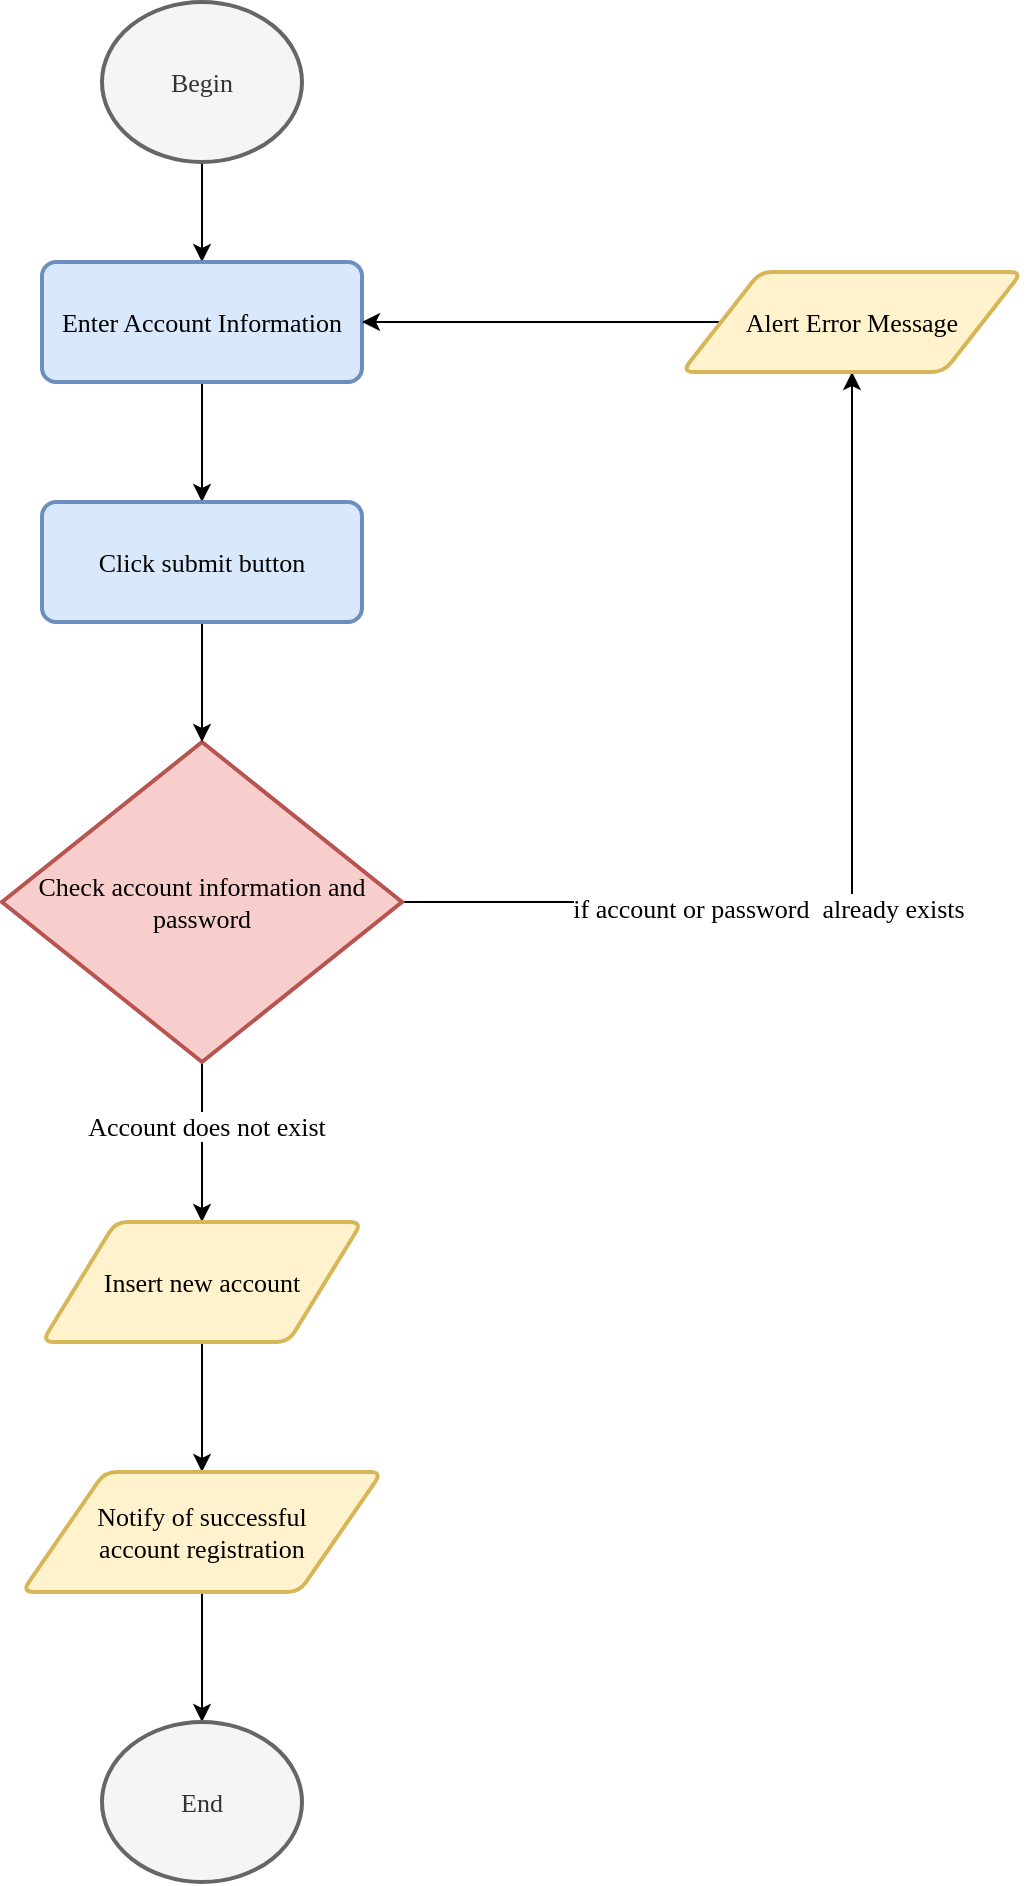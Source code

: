 <mxfile version="12.1.7" type="device" pages="14"><diagram id="qAYIfBSNGE3-1v-FMNPJ" name="Register"><mxGraphModel dx="1072" dy="652" grid="1" gridSize="10" guides="1" tooltips="1" connect="1" arrows="1" fold="1" page="1" pageScale="1" pageWidth="827" pageHeight="1169" math="0" shadow="0"><root><mxCell id="0"/><mxCell id="1" parent="0"/><mxCell id="QfLq5JIH1170bEc00LL8-3" value="" style="edgeStyle=orthogonalEdgeStyle;rounded=0;orthogonalLoop=1;jettySize=auto;html=1;fontSize=13;fontFamily=Times New Roman;" edge="1" parent="1" source="QfLq5JIH1170bEc00LL8-1" target="QfLq5JIH1170bEc00LL8-2"><mxGeometry relative="1" as="geometry"/></mxCell><mxCell id="QfLq5JIH1170bEc00LL8-1" value="Begin" style="strokeWidth=2;html=1;shape=mxgraph.flowchart.start_2;whiteSpace=wrap;fontSize=13;fontFamily=Times New Roman;fillColor=#f5f5f5;strokeColor=#666666;fontColor=#333333;" vertex="1" parent="1"><mxGeometry x="208" y="130" width="100" height="80" as="geometry"/></mxCell><mxCell id="xdxZ1SZTKVyczqnCJ4va-5" value="" style="edgeStyle=orthogonalEdgeStyle;rounded=0;orthogonalLoop=1;jettySize=auto;html=1;fontFamily=Times New Roman;fontSize=13;" edge="1" parent="1" source="QfLq5JIH1170bEc00LL8-2" target="xdxZ1SZTKVyczqnCJ4va-2"><mxGeometry relative="1" as="geometry"/></mxCell><mxCell id="QfLq5JIH1170bEc00LL8-2" value="Enter Account Information" style="rounded=1;whiteSpace=wrap;html=1;absoluteArcSize=1;arcSize=14;strokeWidth=2;fontSize=13;fontFamily=Times New Roman;fillColor=#dae8fc;strokeColor=#6c8ebf;" vertex="1" parent="1"><mxGeometry x="178" y="260" width="160" height="60" as="geometry"/></mxCell><mxCell id="QfLq5JIH1170bEc00LL8-7" style="edgeStyle=orthogonalEdgeStyle;rounded=0;orthogonalLoop=1;jettySize=auto;html=1;entryX=0.5;entryY=1;entryDx=0;entryDy=0;fontSize=13;fontFamily=Times New Roman;" edge="1" parent="1" source="QfLq5JIH1170bEc00LL8-4" target="QfLq5JIH1170bEc00LL8-6"><mxGeometry relative="1" as="geometry"/></mxCell><mxCell id="QfLq5JIH1170bEc00LL8-8" value="if account or password&amp;nbsp; already exists" style="text;html=1;resizable=0;points=[];align=center;verticalAlign=middle;labelBackgroundColor=#ffffff;fontSize=13;fontFamily=Times New Roman;" vertex="1" connectable="0" parent="QfLq5JIH1170bEc00LL8-7"><mxGeometry x="-0.254" y="-3" relative="1" as="geometry"><mxPoint as="offset"/></mxGeometry></mxCell><mxCell id="QfLq5JIH1170bEc00LL8-12" value="" style="edgeStyle=orthogonalEdgeStyle;rounded=0;orthogonalLoop=1;jettySize=auto;html=1;fontSize=13;fontFamily=Times New Roman;" edge="1" parent="1" source="QfLq5JIH1170bEc00LL8-4" target="QfLq5JIH1170bEc00LL8-11"><mxGeometry relative="1" as="geometry"/></mxCell><mxCell id="QfLq5JIH1170bEc00LL8-19" value="Account does not exist" style="text;html=1;resizable=0;points=[];align=center;verticalAlign=middle;labelBackgroundColor=#ffffff;fontSize=13;fontFamily=Times New Roman;" vertex="1" connectable="0" parent="QfLq5JIH1170bEc00LL8-12"><mxGeometry x="-0.21" y="2" relative="1" as="geometry"><mxPoint as="offset"/></mxGeometry></mxCell><mxCell id="QfLq5JIH1170bEc00LL8-4" value="Check account information and password" style="strokeWidth=2;html=1;shape=mxgraph.flowchart.decision;whiteSpace=wrap;fontSize=13;fontFamily=Times New Roman;fillColor=#f8cecc;strokeColor=#b85450;" vertex="1" parent="1"><mxGeometry x="158" y="500" width="200" height="160" as="geometry"/></mxCell><mxCell id="QfLq5JIH1170bEc00LL8-10" style="edgeStyle=orthogonalEdgeStyle;rounded=0;orthogonalLoop=1;jettySize=auto;html=1;fontSize=13;fontFamily=Times New Roman;" edge="1" parent="1" source="QfLq5JIH1170bEc00LL8-6" target="QfLq5JIH1170bEc00LL8-2"><mxGeometry relative="1" as="geometry"/></mxCell><mxCell id="QfLq5JIH1170bEc00LL8-6" value="Alert Error Message" style="shape=parallelogram;html=1;strokeWidth=2;perimeter=parallelogramPerimeter;whiteSpace=wrap;rounded=1;arcSize=12;size=0.23;fontSize=13;fontFamily=Times New Roman;fillColor=#fff2cc;strokeColor=#d6b656;" vertex="1" parent="1"><mxGeometry x="498" y="265" width="170" height="50" as="geometry"/></mxCell><mxCell id="QfLq5JIH1170bEc00LL8-14" value="" style="edgeStyle=orthogonalEdgeStyle;rounded=0;orthogonalLoop=1;jettySize=auto;html=1;fontSize=13;fontFamily=Times New Roman;" edge="1" parent="1" source="QfLq5JIH1170bEc00LL8-11" target="QfLq5JIH1170bEc00LL8-13"><mxGeometry relative="1" as="geometry"/></mxCell><mxCell id="QfLq5JIH1170bEc00LL8-11" value="Insert new account" style="shape=parallelogram;html=1;strokeWidth=2;perimeter=parallelogramPerimeter;whiteSpace=wrap;rounded=1;arcSize=12;size=0.23;fontSize=13;fontFamily=Times New Roman;fillColor=#fff2cc;strokeColor=#d6b656;" vertex="1" parent="1"><mxGeometry x="178" y="740" width="160" height="60" as="geometry"/></mxCell><mxCell id="QfLq5JIH1170bEc00LL8-17" value="" style="edgeStyle=orthogonalEdgeStyle;rounded=0;orthogonalLoop=1;jettySize=auto;html=1;fontSize=13;fontFamily=Times New Roman;" edge="1" parent="1" source="QfLq5JIH1170bEc00LL8-13" target="QfLq5JIH1170bEc00LL8-16"><mxGeometry relative="1" as="geometry"/></mxCell><mxCell id="QfLq5JIH1170bEc00LL8-13" value="Notify of successful &lt;br style=&quot;font-size: 13px&quot;&gt;account registration" style="shape=parallelogram;html=1;strokeWidth=2;perimeter=parallelogramPerimeter;whiteSpace=wrap;rounded=1;arcSize=12;size=0.23;fontSize=13;fontFamily=Times New Roman;fillColor=#fff2cc;strokeColor=#d6b656;" vertex="1" parent="1"><mxGeometry x="168" y="865" width="180" height="60" as="geometry"/></mxCell><mxCell id="QfLq5JIH1170bEc00LL8-16" value="End" style="strokeWidth=2;html=1;shape=mxgraph.flowchart.start_2;whiteSpace=wrap;fontSize=13;fontFamily=Times New Roman;fillColor=#f5f5f5;strokeColor=#666666;fontColor=#333333;" vertex="1" parent="1"><mxGeometry x="208" y="990" width="100" height="80" as="geometry"/></mxCell><mxCell id="xdxZ1SZTKVyczqnCJ4va-6" value="" style="edgeStyle=orthogonalEdgeStyle;rounded=0;orthogonalLoop=1;jettySize=auto;html=1;fontFamily=Times New Roman;fontSize=13;" edge="1" parent="1" source="xdxZ1SZTKVyczqnCJ4va-2" target="QfLq5JIH1170bEc00LL8-4"><mxGeometry relative="1" as="geometry"/></mxCell><mxCell id="xdxZ1SZTKVyczqnCJ4va-2" value="Click submit button" style="rounded=1;whiteSpace=wrap;html=1;absoluteArcSize=1;arcSize=14;strokeWidth=2;fontSize=13;fontFamily=Times New Roman;fillColor=#dae8fc;strokeColor=#6c8ebf;" vertex="1" parent="1"><mxGeometry x="178" y="380" width="160" height="60" as="geometry"/></mxCell></root></mxGraphModel></diagram><diagram id="dOicj08ZgXW1L_l65l80" name="Login"><mxGraphModel dx="2144" dy="1304" grid="1" gridSize="10" guides="1" tooltips="1" connect="1" arrows="1" fold="1" page="1" pageScale="1" pageWidth="827" pageHeight="1169" math="0" shadow="0"><root><mxCell id="olrGvQNKlWoO9FFKsuGF-0"/><mxCell id="olrGvQNKlWoO9FFKsuGF-1" parent="olrGvQNKlWoO9FFKsuGF-0"/><mxCell id="fIP3zCQY0uuPvLYUM3QQ-1" value="" style="edgeStyle=orthogonalEdgeStyle;rounded=0;orthogonalLoop=1;jettySize=auto;html=1;fontFamily=Times New Roman;fontSize=13;" edge="1" parent="olrGvQNKlWoO9FFKsuGF-1" source="olrGvQNKlWoO9FFKsuGF-2" target="fIP3zCQY0uuPvLYUM3QQ-0"><mxGeometry relative="1" as="geometry"/></mxCell><mxCell id="olrGvQNKlWoO9FFKsuGF-2" value="Begin" style="strokeWidth=2;html=1;shape=mxgraph.flowchart.start_2;whiteSpace=wrap;fontFamily=Times New Roman;fontSize=13;fillColor=#f5f5f5;strokeColor=#666666;fontColor=#333333;" vertex="1" parent="olrGvQNKlWoO9FFKsuGF-1"><mxGeometry x="268" y="128" width="90" height="80" as="geometry"/></mxCell><mxCell id="2qx9l_gqCXDzckayDNUZ-1" value="" style="edgeStyle=orthogonalEdgeStyle;rounded=0;orthogonalLoop=1;jettySize=auto;html=1;fontFamily=Times New Roman;fontSize=13;" edge="1" parent="olrGvQNKlWoO9FFKsuGF-1" source="fIP3zCQY0uuPvLYUM3QQ-0" target="2qx9l_gqCXDzckayDNUZ-0"><mxGeometry relative="1" as="geometry"/></mxCell><mxCell id="fIP3zCQY0uuPvLYUM3QQ-0" value="Enter information account" style="rounded=1;whiteSpace=wrap;html=1;absoluteArcSize=1;arcSize=14;strokeWidth=2;fontFamily=Times New Roman;fontSize=13;fillColor=#dae8fc;strokeColor=#6c8ebf;" vertex="1" parent="olrGvQNKlWoO9FFKsuGF-1"><mxGeometry x="233" y="258" width="160" height="50" as="geometry"/></mxCell><mxCell id="2qx9l_gqCXDzckayDNUZ-3" value="" style="edgeStyle=orthogonalEdgeStyle;rounded=0;orthogonalLoop=1;jettySize=auto;html=1;fontFamily=Times New Roman;fontSize=13;" edge="1" parent="olrGvQNKlWoO9FFKsuGF-1" source="2qx9l_gqCXDzckayDNUZ-0" target="2qx9l_gqCXDzckayDNUZ-2"><mxGeometry relative="1" as="geometry"/></mxCell><mxCell id="2qx9l_gqCXDzckayDNUZ-0" value="Click submit button" style="rounded=1;whiteSpace=wrap;html=1;absoluteArcSize=1;arcSize=14;strokeWidth=2;fontFamily=Times New Roman;fontSize=13;fillColor=#dae8fc;strokeColor=#6c8ebf;" vertex="1" parent="olrGvQNKlWoO9FFKsuGF-1"><mxGeometry x="233" y="348" width="160" height="50" as="geometry"/></mxCell><mxCell id="2qx9l_gqCXDzckayDNUZ-8" style="edgeStyle=orthogonalEdgeStyle;rounded=0;orthogonalLoop=1;jettySize=auto;html=1;fontFamily=Times New Roman;fontSize=13;entryX=0.5;entryY=1;entryDx=0;entryDy=0;" edge="1" parent="olrGvQNKlWoO9FFKsuGF-1" source="2qx9l_gqCXDzckayDNUZ-2" target="2qx9l_gqCXDzckayDNUZ-4"><mxGeometry relative="1" as="geometry"><mxPoint x="588" y="468" as="targetPoint"/></mxGeometry></mxCell><mxCell id="2qx9l_gqCXDzckayDNUZ-9" value="If account does not exist" style="text;html=1;resizable=0;points=[];align=center;verticalAlign=middle;labelBackgroundColor=#ffffff;fontSize=13;fontFamily=Times New Roman;" vertex="1" connectable="0" parent="2qx9l_gqCXDzckayDNUZ-8"><mxGeometry x="-0.368" y="-3" relative="1" as="geometry"><mxPoint x="1" as="offset"/></mxGeometry></mxCell><mxCell id="2qx9l_gqCXDzckayDNUZ-11" value="" style="edgeStyle=orthogonalEdgeStyle;rounded=0;orthogonalLoop=1;jettySize=auto;html=1;fontFamily=Times New Roman;fontSize=13;" edge="1" parent="olrGvQNKlWoO9FFKsuGF-1" source="2qx9l_gqCXDzckayDNUZ-2" target="2qx9l_gqCXDzckayDNUZ-10"><mxGeometry relative="1" as="geometry"/></mxCell><mxCell id="2qx9l_gqCXDzckayDNUZ-12" value="Account is valid" style="text;html=1;resizable=0;points=[];align=center;verticalAlign=middle;labelBackgroundColor=#ffffff;fontSize=13;fontFamily=Times New Roman;" vertex="1" connectable="0" parent="2qx9l_gqCXDzckayDNUZ-11"><mxGeometry x="0.007" y="20" relative="1" as="geometry"><mxPoint as="offset"/></mxGeometry></mxCell><mxCell id="2qx9l_gqCXDzckayDNUZ-2" value="Check valid information" style="strokeWidth=2;html=1;shape=mxgraph.flowchart.decision;whiteSpace=wrap;fontFamily=Times New Roman;fontSize=13;fillColor=#f8cecc;strokeColor=#b85450;" vertex="1" parent="olrGvQNKlWoO9FFKsuGF-1"><mxGeometry x="230.5" y="448" width="165" height="150" as="geometry"/></mxCell><mxCell id="2qx9l_gqCXDzckayDNUZ-14" style="edgeStyle=orthogonalEdgeStyle;rounded=0;orthogonalLoop=1;jettySize=auto;html=1;entryX=0.5;entryY=0;entryDx=0;entryDy=0;fontFamily=Times New Roman;fontSize=13;" edge="1" parent="olrGvQNKlWoO9FFKsuGF-1" source="2qx9l_gqCXDzckayDNUZ-10" target="2qx9l_gqCXDzckayDNUZ-13"><mxGeometry relative="1" as="geometry"/></mxCell><mxCell id="2qx9l_gqCXDzckayDNUZ-15" value="Manager Roll" style="text;html=1;resizable=0;points=[];align=center;verticalAlign=middle;labelBackgroundColor=#ffffff;fontSize=13;fontFamily=Times New Roman;" vertex="1" connectable="0" parent="2qx9l_gqCXDzckayDNUZ-14"><mxGeometry x="0.239" y="-3" relative="1" as="geometry"><mxPoint y="1" as="offset"/></mxGeometry></mxCell><mxCell id="2qx9l_gqCXDzckayDNUZ-18" value="" style="edgeStyle=orthogonalEdgeStyle;rounded=0;orthogonalLoop=1;jettySize=auto;html=1;fontFamily=Times New Roman;fontSize=13;entryX=0;entryY=0.5;entryDx=0;entryDy=0;" edge="1" parent="olrGvQNKlWoO9FFKsuGF-1" source="2qx9l_gqCXDzckayDNUZ-10" target="2qx9l_gqCXDzckayDNUZ-16"><mxGeometry relative="1" as="geometry"><mxPoint x="475.5" y="763" as="targetPoint"/></mxGeometry></mxCell><mxCell id="2qx9l_gqCXDzckayDNUZ-19" value="Employee Roll" style="text;html=1;resizable=0;points=[];align=center;verticalAlign=middle;labelBackgroundColor=#ffffff;fontSize=13;fontFamily=Times New Roman;" vertex="1" connectable="0" parent="2qx9l_gqCXDzckayDNUZ-18"><mxGeometry x="-0.333" relative="1" as="geometry"><mxPoint x="19.5" as="offset"/></mxGeometry></mxCell><mxCell id="2qx9l_gqCXDzckayDNUZ-10" value="Check Roll Account" style="strokeWidth=2;html=1;shape=mxgraph.flowchart.decision;whiteSpace=wrap;fontFamily=Times New Roman;fontSize=13;fillColor=#f8cecc;strokeColor=#b85450;" vertex="1" parent="olrGvQNKlWoO9FFKsuGF-1"><mxGeometry x="230.5" y="688" width="165" height="150" as="geometry"/></mxCell><mxCell id="2qx9l_gqCXDzckayDNUZ-7" style="edgeStyle=orthogonalEdgeStyle;rounded=0;orthogonalLoop=1;jettySize=auto;html=1;entryX=1;entryY=0.5;entryDx=0;entryDy=0;fontFamily=Times New Roman;fontSize=13;" edge="1" parent="olrGvQNKlWoO9FFKsuGF-1" source="2qx9l_gqCXDzckayDNUZ-4" target="fIP3zCQY0uuPvLYUM3QQ-0"><mxGeometry relative="1" as="geometry"/></mxCell><mxCell id="2qx9l_gqCXDzckayDNUZ-4" value="Alert Error Message" style="shape=parallelogram;html=1;strokeWidth=2;perimeter=parallelogramPerimeter;whiteSpace=wrap;rounded=1;arcSize=12;size=0.23;fontFamily=Times New Roman;fontSize=13;fillColor=#fff2cc;strokeColor=#d6b656;" vertex="1" parent="olrGvQNKlWoO9FFKsuGF-1"><mxGeometry x="578" y="255.5" width="170" height="55" as="geometry"/></mxCell><mxCell id="2qx9l_gqCXDzckayDNUZ-25" style="edgeStyle=orthogonalEdgeStyle;rounded=0;orthogonalLoop=1;jettySize=auto;html=1;entryX=0;entryY=0.5;entryDx=0;entryDy=0;entryPerimeter=0;fontFamily=Times New Roman;fontSize=13;" edge="1" parent="olrGvQNKlWoO9FFKsuGF-1" source="2qx9l_gqCXDzckayDNUZ-13" target="2qx9l_gqCXDzckayDNUZ-22"><mxGeometry relative="1" as="geometry"><Array as="points"><mxPoint x="153" y="998"/></Array></mxGeometry></mxCell><mxCell id="2qx9l_gqCXDzckayDNUZ-13" value="Call system &lt;br&gt;for Manager" style="shape=parallelogram;html=1;strokeWidth=2;perimeter=parallelogramPerimeter;whiteSpace=wrap;rounded=1;arcSize=12;size=0.23;fontFamily=Times New Roman;fontSize=13;fillColor=#fff2cc;strokeColor=#d6b656;" vertex="1" parent="olrGvQNKlWoO9FFKsuGF-1"><mxGeometry x="78" y="888" width="150" height="70" as="geometry"/></mxCell><mxCell id="2qx9l_gqCXDzckayDNUZ-21" value="" style="edgeStyle=orthogonalEdgeStyle;rounded=0;orthogonalLoop=1;jettySize=auto;html=1;fontFamily=Times New Roman;fontSize=13;" edge="1" parent="olrGvQNKlWoO9FFKsuGF-1" source="2qx9l_gqCXDzckayDNUZ-16" target="2qx9l_gqCXDzckayDNUZ-20"><mxGeometry relative="1" as="geometry"/></mxCell><mxCell id="2qx9l_gqCXDzckayDNUZ-16" value="Call system &lt;br&gt;for Employee" style="shape=parallelogram;html=1;strokeWidth=2;perimeter=parallelogramPerimeter;whiteSpace=wrap;rounded=1;arcSize=12;size=0.23;fontFamily=Times New Roman;fontSize=13;fillColor=#fff2cc;strokeColor=#d6b656;" vertex="1" parent="olrGvQNKlWoO9FFKsuGF-1"><mxGeometry x="548" y="728" width="150" height="70" as="geometry"/></mxCell><mxCell id="2qx9l_gqCXDzckayDNUZ-23" style="edgeStyle=orthogonalEdgeStyle;rounded=0;orthogonalLoop=1;jettySize=auto;html=1;entryX=1;entryY=0.5;entryDx=0;entryDy=0;entryPerimeter=0;fontFamily=Times New Roman;fontSize=13;" edge="1" parent="olrGvQNKlWoO9FFKsuGF-1" source="2qx9l_gqCXDzckayDNUZ-20" target="2qx9l_gqCXDzckayDNUZ-22"><mxGeometry relative="1" as="geometry"><Array as="points"><mxPoint x="623" y="998"/></Array></mxGeometry></mxCell><mxCell id="2qx9l_gqCXDzckayDNUZ-20" value="Call system &lt;br&gt;for Customer" style="shape=parallelogram;html=1;strokeWidth=2;perimeter=parallelogramPerimeter;whiteSpace=wrap;rounded=1;arcSize=12;size=0.23;fontFamily=Times New Roman;fontSize=13;fillColor=#fff2cc;strokeColor=#d6b656;" vertex="1" parent="olrGvQNKlWoO9FFKsuGF-1"><mxGeometry x="548" y="888" width="150" height="70" as="geometry"/></mxCell><mxCell id="2qx9l_gqCXDzckayDNUZ-22" value="End" style="strokeWidth=2;html=1;shape=mxgraph.flowchart.start_2;whiteSpace=wrap;fontFamily=Times New Roman;fontSize=13;fillColor=#f5f5f5;strokeColor=#666666;fontColor=#333333;" vertex="1" parent="olrGvQNKlWoO9FFKsuGF-1"><mxGeometry x="265.5" y="958" width="95" height="80" as="geometry"/></mxCell></root></mxGraphModel></diagram><diagram id="9Xc1CykKC8jhpxZEskXo" name="Choose Category"><mxGraphModel dx="1429" dy="869" grid="1" gridSize="10" guides="1" tooltips="1" connect="1" arrows="1" fold="1" page="1" pageScale="1" pageWidth="827" pageHeight="1169" math="0" shadow="0"><root><mxCell id="BlYnR-KtiG88ll2GvBQG-0"/><mxCell id="BlYnR-KtiG88ll2GvBQG-1" parent="BlYnR-KtiG88ll2GvBQG-0"/><mxCell id="BlYnR-KtiG88ll2GvBQG-4" value="" style="edgeStyle=orthogonalEdgeStyle;rounded=0;orthogonalLoop=1;jettySize=auto;html=1;fontFamily=Times New Roman;fontSize=13;" edge="1" parent="BlYnR-KtiG88ll2GvBQG-1" source="BlYnR-KtiG88ll2GvBQG-2" target="BlYnR-KtiG88ll2GvBQG-3"><mxGeometry relative="1" as="geometry"/></mxCell><mxCell id="BlYnR-KtiG88ll2GvBQG-2" value="Begin" style="strokeWidth=2;html=1;shape=mxgraph.flowchart.start_2;whiteSpace=wrap;fontFamily=Times New Roman;fontSize=13;fillColor=#f5f5f5;strokeColor=#666666;fontColor=#333333;" vertex="1" parent="BlYnR-KtiG88ll2GvBQG-1"><mxGeometry x="368" y="339" width="90" height="80" as="geometry"/></mxCell><mxCell id="BlYnR-KtiG88ll2GvBQG-6" value="" style="edgeStyle=orthogonalEdgeStyle;rounded=0;orthogonalLoop=1;jettySize=auto;html=1;fontFamily=Times New Roman;fontSize=13;" edge="1" parent="BlYnR-KtiG88ll2GvBQG-1" source="BlYnR-KtiG88ll2GvBQG-3" target="BlYnR-KtiG88ll2GvBQG-5"><mxGeometry relative="1" as="geometry"/></mxCell><mxCell id="BlYnR-KtiG88ll2GvBQG-3" value="Load Category List &lt;br&gt;on system" style="shape=parallelogram;html=1;strokeWidth=2;perimeter=parallelogramPerimeter;whiteSpace=wrap;rounded=1;arcSize=12;size=0.23;fontFamily=Times New Roman;fontSize=13;fillColor=#fff2cc;strokeColor=#d6b656;" vertex="1" parent="BlYnR-KtiG88ll2GvBQG-1"><mxGeometry x="320.5" y="459" width="185" height="50" as="geometry"/></mxCell><mxCell id="BlYnR-KtiG88ll2GvBQG-8" value="" style="edgeStyle=orthogonalEdgeStyle;rounded=0;orthogonalLoop=1;jettySize=auto;html=1;fontFamily=Times New Roman;fontSize=13;" edge="1" parent="BlYnR-KtiG88ll2GvBQG-1" source="BlYnR-KtiG88ll2GvBQG-5" target="BlYnR-KtiG88ll2GvBQG-7"><mxGeometry relative="1" as="geometry"/></mxCell><mxCell id="BlYnR-KtiG88ll2GvBQG-5" value="User choose Category" style="rounded=1;whiteSpace=wrap;html=1;absoluteArcSize=1;arcSize=14;strokeWidth=2;fontFamily=Times New Roman;fontSize=13;fillColor=#dae8fc;strokeColor=#6c8ebf;" vertex="1" parent="BlYnR-KtiG88ll2GvBQG-1"><mxGeometry x="328" y="559" width="170" height="50" as="geometry"/></mxCell><mxCell id="BlYnR-KtiG88ll2GvBQG-10" value="" style="edgeStyle=orthogonalEdgeStyle;rounded=0;orthogonalLoop=1;jettySize=auto;html=1;fontFamily=Times New Roman;fontSize=13;" edge="1" parent="BlYnR-KtiG88ll2GvBQG-1" source="BlYnR-KtiG88ll2GvBQG-7" target="BlYnR-KtiG88ll2GvBQG-9"><mxGeometry relative="1" as="geometry"/></mxCell><mxCell id="BlYnR-KtiG88ll2GvBQG-7" value="Display the food líst &lt;br&gt;to the selected categiry" style="shape=parallelogram;html=1;strokeWidth=2;perimeter=parallelogramPerimeter;whiteSpace=wrap;rounded=1;arcSize=12;size=0.23;fontFamily=Times New Roman;fontSize=13;fillColor=#fff2cc;strokeColor=#d6b656;" vertex="1" parent="BlYnR-KtiG88ll2GvBQG-1"><mxGeometry x="303" y="659" width="220" height="60" as="geometry"/></mxCell><mxCell id="BlYnR-KtiG88ll2GvBQG-9" value="End" style="strokeWidth=2;html=1;shape=mxgraph.flowchart.start_2;whiteSpace=wrap;fontFamily=Times New Roman;fontSize=13;fillColor=#f5f5f5;strokeColor=#666666;fontColor=#333333;" vertex="1" parent="BlYnR-KtiG88ll2GvBQG-1"><mxGeometry x="368" y="759" width="90" height="70" as="geometry"/></mxCell></root></mxGraphModel></diagram><diagram id="EjsktPKJmZ8Urn17pJDL" name="Choose Food"><mxGraphModel dx="1429" dy="869" grid="1" gridSize="10" guides="1" tooltips="1" connect="1" arrows="1" fold="1" page="1" pageScale="1" pageWidth="827" pageHeight="1169" math="0" shadow="0"><root><mxCell id="cWuuPSrqDc9iusyaSiUE-0"/><mxCell id="cWuuPSrqDc9iusyaSiUE-1" parent="cWuuPSrqDc9iusyaSiUE-0"/><mxCell id="6HkFMyZbV2CbPk7wiYK--0" value="" style="edgeStyle=orthogonalEdgeStyle;rounded=0;orthogonalLoop=1;jettySize=auto;html=1;fontFamily=Times New Roman;fontSize=13;" edge="1" parent="cWuuPSrqDc9iusyaSiUE-1" source="KR61tJ-Vr8iH3w0DUIOz-0" target="KR61tJ-Vr8iH3w0DUIOz-1"><mxGeometry relative="1" as="geometry"/></mxCell><mxCell id="KR61tJ-Vr8iH3w0DUIOz-0" value="Begin" style="strokeWidth=2;html=1;shape=mxgraph.flowchart.start_2;whiteSpace=wrap;fontFamily=Times New Roman;fontSize=13;fillColor=#f5f5f5;strokeColor=#666666;fontColor=#333333;" vertex="1" parent="cWuuPSrqDc9iusyaSiUE-1"><mxGeometry x="350" y="324.5" width="100" height="80" as="geometry"/></mxCell><mxCell id="6HkFMyZbV2CbPk7wiYK--2" value="" style="edgeStyle=orthogonalEdgeStyle;rounded=0;orthogonalLoop=1;jettySize=auto;html=1;fontFamily=Times New Roman;fontSize=13;" edge="1" parent="cWuuPSrqDc9iusyaSiUE-1" source="KR61tJ-Vr8iH3w0DUIOz-1" target="6HkFMyZbV2CbPk7wiYK--1"><mxGeometry relative="1" as="geometry"/></mxCell><mxCell id="KR61tJ-Vr8iH3w0DUIOz-1" value="Load food list &lt;br&gt;on system" style="shape=parallelogram;html=1;strokeWidth=2;perimeter=parallelogramPerimeter;whiteSpace=wrap;rounded=1;arcSize=12;size=0.23;fontFamily=Times New Roman;fontSize=13;fillColor=#fff2cc;strokeColor=#d6b656;" vertex="1" parent="cWuuPSrqDc9iusyaSiUE-1"><mxGeometry x="320" y="454.5" width="160" height="60" as="geometry"/></mxCell><mxCell id="6HkFMyZbV2CbPk7wiYK--4" value="" style="edgeStyle=orthogonalEdgeStyle;rounded=0;orthogonalLoop=1;jettySize=auto;html=1;fontFamily=Times New Roman;fontSize=13;" edge="1" parent="cWuuPSrqDc9iusyaSiUE-1" source="6HkFMyZbV2CbPk7wiYK--1" target="6HkFMyZbV2CbPk7wiYK--3"><mxGeometry relative="1" as="geometry"/></mxCell><mxCell id="6HkFMyZbV2CbPk7wiYK--1" value="Choose food according to the list" style="rounded=1;whiteSpace=wrap;html=1;absoluteArcSize=1;arcSize=14;strokeWidth=2;fontFamily=Times New Roman;fontSize=13;fillColor=#dae8fc;strokeColor=#6c8ebf;" vertex="1" parent="cWuuPSrqDc9iusyaSiUE-1"><mxGeometry x="325" y="564.5" width="150" height="50" as="geometry"/></mxCell><mxCell id="6HkFMyZbV2CbPk7wiYK--6" value="" style="edgeStyle=orthogonalEdgeStyle;rounded=0;orthogonalLoop=1;jettySize=auto;html=1;fontFamily=Times New Roman;fontSize=13;" edge="1" parent="cWuuPSrqDc9iusyaSiUE-1" source="6HkFMyZbV2CbPk7wiYK--3" target="6HkFMyZbV2CbPk7wiYK--5"><mxGeometry relative="1" as="geometry"/></mxCell><mxCell id="6HkFMyZbV2CbPk7wiYK--3" value="Add foods into&lt;br&gt;Bill Detail" style="shape=parallelogram;html=1;strokeWidth=2;perimeter=parallelogramPerimeter;whiteSpace=wrap;rounded=1;arcSize=12;size=0.23;fontFamily=Times New Roman;fontSize=13;fillColor=#fff2cc;strokeColor=#d6b656;" vertex="1" parent="cWuuPSrqDc9iusyaSiUE-1"><mxGeometry x="320" y="664.5" width="160" height="60" as="geometry"/></mxCell><mxCell id="6HkFMyZbV2CbPk7wiYK--5" value="End" style="strokeWidth=2;html=1;shape=mxgraph.flowchart.start_2;whiteSpace=wrap;fontFamily=Times New Roman;fontSize=13;fillColor=#f5f5f5;strokeColor=#666666;fontColor=#333333;" vertex="1" parent="cWuuPSrqDc9iusyaSiUE-1"><mxGeometry x="350" y="764.5" width="100" height="80" as="geometry"/></mxCell></root></mxGraphModel></diagram><diagram id="h3oogjrvtBfd0UfNpUm4" name="Choose Table"><mxGraphModel dx="2144" dy="1304" grid="1" gridSize="10" guides="1" tooltips="1" connect="1" arrows="1" fold="1" page="1" pageScale="1" pageWidth="827" pageHeight="1169" math="0" shadow="0"><root><mxCell id="U4ia5E4D0P9dKuHG8IJU-0"/><mxCell id="U4ia5E4D0P9dKuHG8IJU-1" parent="U4ia5E4D0P9dKuHG8IJU-0"/><mxCell id="gPIGid-VaW3lY8Qr0djr-3" value="" style="edgeStyle=orthogonalEdgeStyle;rounded=0;orthogonalLoop=1;jettySize=auto;html=1;fontFamily=Times New Roman;fontSize=13;" edge="1" parent="U4ia5E4D0P9dKuHG8IJU-1" source="U4ia5E4D0P9dKuHG8IJU-2" target="gPIGid-VaW3lY8Qr0djr-2"><mxGeometry relative="1" as="geometry"/></mxCell><mxCell id="U4ia5E4D0P9dKuHG8IJU-2" value="Begin" style="strokeWidth=2;html=1;shape=mxgraph.flowchart.start_2;whiteSpace=wrap;fontFamily=Times New Roman;fontSize=13;fillColor=#f5f5f5;strokeColor=#666666;fontColor=#333333;" vertex="1" parent="U4ia5E4D0P9dKuHG8IJU-1"><mxGeometry x="297.5" y="204.5" width="110" height="80" as="geometry"/></mxCell><mxCell id="gPIGid-VaW3lY8Qr0djr-6" value="" style="edgeStyle=orthogonalEdgeStyle;rounded=0;orthogonalLoop=1;jettySize=auto;html=1;fontFamily=Times New Roman;fontSize=13;" edge="1" parent="U4ia5E4D0P9dKuHG8IJU-1" source="gPIGid-VaW3lY8Qr0djr-1" target="gPIGid-VaW3lY8Qr0djr-5"><mxGeometry relative="1" as="geometry"/></mxCell><mxCell id="gPIGid-VaW3lY8Qr0djr-1" value="Choos Table List" style="rounded=1;whiteSpace=wrap;html=1;absoluteArcSize=1;arcSize=14;strokeWidth=2;fontFamily=Times New Roman;fontSize=13;fillColor=#dae8fc;strokeColor=#6c8ebf;" vertex="1" parent="U4ia5E4D0P9dKuHG8IJU-1"><mxGeometry x="277.5" y="434.5" width="150" height="60" as="geometry"/></mxCell><mxCell id="gPIGid-VaW3lY8Qr0djr-4" value="" style="edgeStyle=orthogonalEdgeStyle;rounded=0;orthogonalLoop=1;jettySize=auto;html=1;fontFamily=Times New Roman;fontSize=13;" edge="1" parent="U4ia5E4D0P9dKuHG8IJU-1" source="gPIGid-VaW3lY8Qr0djr-2" target="gPIGid-VaW3lY8Qr0djr-1"><mxGeometry relative="1" as="geometry"/></mxCell><mxCell id="gPIGid-VaW3lY8Qr0djr-2" value="&lt;span style=&quot;white-space: normal&quot;&gt;Load Table&amp;nbsp; List&amp;nbsp;&lt;/span&gt;&lt;br style=&quot;white-space: normal&quot;&gt;&lt;span style=&quot;white-space: normal&quot;&gt;on system&lt;/span&gt;" style="shape=parallelogram;html=1;strokeWidth=2;perimeter=parallelogramPerimeter;whiteSpace=wrap;rounded=1;arcSize=12;size=0.23;fontFamily=Times New Roman;fontSize=13;fillColor=#fff2cc;strokeColor=#d6b656;" vertex="1" parent="U4ia5E4D0P9dKuHG8IJU-1"><mxGeometry x="277.5" y="334.5" width="150" height="55" as="geometry"/></mxCell><mxCell id="gPIGid-VaW3lY8Qr0djr-8" style="edgeStyle=orthogonalEdgeStyle;rounded=0;orthogonalLoop=1;jettySize=auto;html=1;entryX=0.5;entryY=1;entryDx=0;entryDy=0;fontFamily=Times New Roman;fontSize=13;" edge="1" parent="U4ia5E4D0P9dKuHG8IJU-1" source="gPIGid-VaW3lY8Qr0djr-5" target="gPIGid-VaW3lY8Qr0djr-7"><mxGeometry relative="1" as="geometry"/></mxCell><mxCell id="OLXK7C55K63Hnh9rqO7F-0" value="Flase" style="text;html=1;resizable=0;points=[];align=center;verticalAlign=middle;labelBackgroundColor=#ffffff;fontSize=13;fontFamily=Times New Roman;" vertex="1" connectable="0" parent="gPIGid-VaW3lY8Qr0djr-8"><mxGeometry x="-0.468" y="2" relative="1" as="geometry"><mxPoint x="1" as="offset"/></mxGeometry></mxCell><mxCell id="OLXK7C55K63Hnh9rqO7F-2" value="" style="edgeStyle=orthogonalEdgeStyle;rounded=0;orthogonalLoop=1;jettySize=auto;html=1;fontFamily=Times New Roman;fontSize=13;" edge="1" parent="U4ia5E4D0P9dKuHG8IJU-1" source="gPIGid-VaW3lY8Qr0djr-5" target="OLXK7C55K63Hnh9rqO7F-1"><mxGeometry relative="1" as="geometry"/></mxCell><mxCell id="VeMZCQsIBgW2FyoUk1w6-0" value="True" style="text;html=1;resizable=0;points=[];align=center;verticalAlign=middle;labelBackgroundColor=#ffffff;fontSize=13;fontFamily=Times New Roman;" vertex="1" connectable="0" parent="OLXK7C55K63Hnh9rqO7F-2"><mxGeometry x="-0.213" y="5" relative="1" as="geometry"><mxPoint as="offset"/></mxGeometry></mxCell><mxCell id="gPIGid-VaW3lY8Qr0djr-5" value="Status of table ís Enable" style="strokeWidth=2;html=1;shape=mxgraph.flowchart.decision;whiteSpace=wrap;fontFamily=Times New Roman;fontSize=13;fillColor=#f8cecc;strokeColor=#b85450;" vertex="1" parent="U4ia5E4D0P9dKuHG8IJU-1"><mxGeometry x="275" y="544.5" width="155" height="160" as="geometry"/></mxCell><mxCell id="gPIGid-VaW3lY8Qr0djr-9" style="edgeStyle=orthogonalEdgeStyle;rounded=0;orthogonalLoop=1;jettySize=auto;html=1;entryX=1;entryY=0.5;entryDx=0;entryDy=0;fontFamily=Times New Roman;fontSize=13;" edge="1" parent="U4ia5E4D0P9dKuHG8IJU-1" source="gPIGid-VaW3lY8Qr0djr-7" target="gPIGid-VaW3lY8Qr0djr-2"><mxGeometry relative="1" as="geometry"><Array as="points"><mxPoint x="632.5" y="362.5"/></Array></mxGeometry></mxCell><mxCell id="gPIGid-VaW3lY8Qr0djr-7" value="Alter Eror Message" style="shape=parallelogram;html=1;strokeWidth=2;perimeter=parallelogramPerimeter;whiteSpace=wrap;rounded=1;arcSize=12;size=0.23;fontFamily=Times New Roman;fontSize=13;fillColor=#fff2cc;strokeColor=#d6b656;" vertex="1" parent="U4ia5E4D0P9dKuHG8IJU-1"><mxGeometry x="557.5" y="439.5" width="150" height="55" as="geometry"/></mxCell><mxCell id="VeMZCQsIBgW2FyoUk1w6-2" value="" style="edgeStyle=orthogonalEdgeStyle;rounded=0;orthogonalLoop=1;jettySize=auto;html=1;fontFamily=Times New Roman;fontSize=13;" edge="1" parent="U4ia5E4D0P9dKuHG8IJU-1" source="OLXK7C55K63Hnh9rqO7F-1" target="VeMZCQsIBgW2FyoUk1w6-1"><mxGeometry relative="1" as="geometry"/></mxCell><mxCell id="OLXK7C55K63Hnh9rqO7F-1" value="Add table into &lt;br&gt;Bill Detail" style="shape=parallelogram;html=1;strokeWidth=2;perimeter=parallelogramPerimeter;whiteSpace=wrap;rounded=1;arcSize=12;size=0.23;fontFamily=Times New Roman;fontSize=13;fillColor=#fff2cc;strokeColor=#d6b656;" vertex="1" parent="U4ia5E4D0P9dKuHG8IJU-1"><mxGeometry x="260" y="774.5" width="185" height="66" as="geometry"/></mxCell><mxCell id="VeMZCQsIBgW2FyoUk1w6-1" value="End" style="strokeWidth=2;html=1;shape=mxgraph.flowchart.start_2;whiteSpace=wrap;fontFamily=Times New Roman;fontSize=13;fillColor=#f5f5f5;strokeColor=#666666;fontColor=#333333;" vertex="1" parent="U4ia5E4D0P9dKuHG8IJU-1"><mxGeometry x="307.5" y="884.5" width="90" height="80" as="geometry"/></mxCell></root></mxGraphModel></diagram><diagram id="_SP1WRVOVIV9UuAAy6vQ" name="Discount Code"><mxGraphModel dx="1072" dy="652" grid="1" gridSize="10" guides="1" tooltips="1" connect="1" arrows="1" fold="1" page="1" pageScale="1" pageWidth="827" pageHeight="1169" math="0" shadow="0"><root><mxCell id="BY-Tus0jEENV5lZYg-qZ-0"/><mxCell id="BY-Tus0jEENV5lZYg-qZ-1" parent="BY-Tus0jEENV5lZYg-qZ-0"/><mxCell id="BY-Tus0jEENV5lZYg-qZ-4" value="" style="edgeStyle=orthogonalEdgeStyle;rounded=0;orthogonalLoop=1;jettySize=auto;html=1;fontFamily=Times New Roman;fontSize=13;" edge="1" parent="BY-Tus0jEENV5lZYg-qZ-1" source="BY-Tus0jEENV5lZYg-qZ-2" target="BY-Tus0jEENV5lZYg-qZ-3"><mxGeometry relative="1" as="geometry"/></mxCell><mxCell id="BY-Tus0jEENV5lZYg-qZ-2" value="Begin" style="strokeWidth=2;html=1;shape=mxgraph.flowchart.start_2;whiteSpace=wrap;fontFamily=Times New Roman;fontSize=13;fillColor=#f5f5f5;strokeColor=#666666;fontColor=#333333;" vertex="1" parent="BY-Tus0jEENV5lZYg-qZ-1"><mxGeometry x="312" y="104" width="80" height="80" as="geometry"/></mxCell><mxCell id="BY-Tus0jEENV5lZYg-qZ-6" value="" style="edgeStyle=orthogonalEdgeStyle;rounded=0;orthogonalLoop=1;jettySize=auto;html=1;fontFamily=Times New Roman;fontSize=13;" edge="1" parent="BY-Tus0jEENV5lZYg-qZ-1" source="BY-Tus0jEENV5lZYg-qZ-3" target="BY-Tus0jEENV5lZYg-qZ-5"><mxGeometry relative="1" as="geometry"/></mxCell><mxCell id="BY-Tus0jEENV5lZYg-qZ-3" value="Enter discount code" style="rounded=1;whiteSpace=wrap;html=1;absoluteArcSize=1;arcSize=14;strokeWidth=2;fontFamily=Times New Roman;fontSize=13;fillColor=#dae8fc;strokeColor=#6c8ebf;" vertex="1" parent="BY-Tus0jEENV5lZYg-qZ-1"><mxGeometry x="282" y="224" width="140" height="50" as="geometry"/></mxCell><mxCell id="BY-Tus0jEENV5lZYg-qZ-8" value="" style="edgeStyle=orthogonalEdgeStyle;rounded=0;orthogonalLoop=1;jettySize=auto;html=1;fontFamily=Times New Roman;fontSize=13;" edge="1" parent="BY-Tus0jEENV5lZYg-qZ-1" source="BY-Tus0jEENV5lZYg-qZ-5" target="BY-Tus0jEENV5lZYg-qZ-7"><mxGeometry relative="1" as="geometry"/></mxCell><mxCell id="BY-Tus0jEENV5lZYg-qZ-5" value="Click button submit" style="rounded=1;whiteSpace=wrap;html=1;absoluteArcSize=1;arcSize=14;strokeWidth=2;fontFamily=Times New Roman;fontSize=13;fillColor=#dae8fc;strokeColor=#6c8ebf;" vertex="1" parent="BY-Tus0jEENV5lZYg-qZ-1"><mxGeometry x="282" y="324" width="140" height="50" as="geometry"/></mxCell><mxCell id="o0CfoKEwz_1xcvohMhzs-1" style="edgeStyle=orthogonalEdgeStyle;rounded=0;orthogonalLoop=1;jettySize=auto;html=1;entryX=0.463;entryY=0.983;entryDx=0;entryDy=0;entryPerimeter=0;fontFamily=Times New Roman;fontSize=13;" edge="1" parent="BY-Tus0jEENV5lZYg-qZ-1" source="BY-Tus0jEENV5lZYg-qZ-7" target="o0CfoKEwz_1xcvohMhzs-0"><mxGeometry relative="1" as="geometry"/></mxCell><mxCell id="o0CfoKEwz_1xcvohMhzs-3" value="If discount code does not exist" style="text;html=1;resizable=0;points=[];align=center;verticalAlign=middle;labelBackgroundColor=#ffffff;fontSize=13;fontFamily=Times New Roman;" vertex="1" connectable="0" parent="o0CfoKEwz_1xcvohMhzs-1"><mxGeometry x="-0.456" y="-4" relative="1" as="geometry"><mxPoint x="44" y="-4" as="offset"/></mxGeometry></mxCell><mxCell id="o0CfoKEwz_1xcvohMhzs-5" value="" style="edgeStyle=orthogonalEdgeStyle;rounded=0;orthogonalLoop=1;jettySize=auto;html=1;fontFamily=Times New Roman;fontSize=13;" edge="1" parent="BY-Tus0jEENV5lZYg-qZ-1" source="BY-Tus0jEENV5lZYg-qZ-7" target="o0CfoKEwz_1xcvohMhzs-4"><mxGeometry relative="1" as="geometry"/></mxCell><mxCell id="o0CfoKEwz_1xcvohMhzs-6" value="Dicount code already exist" style="text;html=1;resizable=0;points=[];align=center;verticalAlign=middle;labelBackgroundColor=#ffffff;fontSize=13;fontFamily=Times New Roman;" vertex="1" connectable="0" parent="o0CfoKEwz_1xcvohMhzs-5"><mxGeometry x="-0.246" y="2" relative="1" as="geometry"><mxPoint as="offset"/></mxGeometry></mxCell><mxCell id="BY-Tus0jEENV5lZYg-qZ-7" value="Check valid discount code" style="strokeWidth=2;html=1;shape=mxgraph.flowchart.decision;whiteSpace=wrap;fontFamily=Times New Roman;fontSize=13;fillColor=#f8cecc;strokeColor=#b85450;" vertex="1" parent="BY-Tus0jEENV5lZYg-qZ-1"><mxGeometry x="272" y="424" width="160" height="150" as="geometry"/></mxCell><mxCell id="Ez_a5CUACPahhpkPbrz--1" style="edgeStyle=orthogonalEdgeStyle;rounded=0;orthogonalLoop=1;jettySize=auto;html=1;fontFamily=Times New Roman;fontSize=13;" edge="1" parent="BY-Tus0jEENV5lZYg-qZ-1" source="o0CfoKEwz_1xcvohMhzs-4" target="Ez_a5CUACPahhpkPbrz--0"><mxGeometry relative="1" as="geometry"/></mxCell><mxCell id="Ez_a5CUACPahhpkPbrz--3" value="Flase" style="text;html=1;resizable=0;points=[];align=center;verticalAlign=middle;labelBackgroundColor=#ffffff;fontSize=13;fontFamily=Times New Roman;" vertex="1" connectable="0" parent="Ez_a5CUACPahhpkPbrz--1"><mxGeometry x="-0.77" y="-1" relative="1" as="geometry"><mxPoint as="offset"/></mxGeometry></mxCell><mxCell id="Ez_a5CUACPahhpkPbrz--9" value="" style="edgeStyle=orthogonalEdgeStyle;rounded=0;orthogonalLoop=1;jettySize=auto;html=1;fontFamily=Times New Roman;fontSize=13;" edge="1" parent="BY-Tus0jEENV5lZYg-qZ-1" source="o0CfoKEwz_1xcvohMhzs-4" target="Ez_a5CUACPahhpkPbrz--8"><mxGeometry relative="1" as="geometry"/></mxCell><mxCell id="o0CfoKEwz_1xcvohMhzs-4" value="Status of Dicount is Enable" style="strokeWidth=2;html=1;shape=mxgraph.flowchart.decision;whiteSpace=wrap;fontFamily=Times New Roman;fontSize=13;fillColor=#f8cecc;strokeColor=#b85450;" vertex="1" parent="BY-Tus0jEENV5lZYg-qZ-1"><mxGeometry x="272" y="664" width="160" height="150" as="geometry"/></mxCell><mxCell id="o0CfoKEwz_1xcvohMhzs-2" style="edgeStyle=orthogonalEdgeStyle;rounded=0;orthogonalLoop=1;jettySize=auto;html=1;exitX=0.5;exitY=0;exitDx=0;exitDy=0;entryX=1;entryY=0.5;entryDx=0;entryDy=0;fontFamily=Times New Roman;fontSize=13;" edge="1" parent="BY-Tus0jEENV5lZYg-qZ-1" source="o0CfoKEwz_1xcvohMhzs-0" target="BY-Tus0jEENV5lZYg-qZ-3"><mxGeometry relative="1" as="geometry"/></mxCell><mxCell id="o0CfoKEwz_1xcvohMhzs-0" value="Alert Error Message" style="shape=parallelogram;html=1;strokeWidth=2;perimeter=parallelogramPerimeter;whiteSpace=wrap;rounded=1;arcSize=12;size=0.23;fontFamily=Times New Roman;fontSize=13;fillColor=#fff2cc;strokeColor=#d6b656;" vertex="1" parent="BY-Tus0jEENV5lZYg-qZ-1"><mxGeometry x="612" y="314" width="160" height="60" as="geometry"/></mxCell><mxCell id="Ez_a5CUACPahhpkPbrz--2" style="edgeStyle=orthogonalEdgeStyle;rounded=0;orthogonalLoop=1;jettySize=auto;html=1;entryX=0;entryY=0.5;entryDx=0;entryDy=0;fontFamily=Times New Roman;fontSize=13;" edge="1" parent="BY-Tus0jEENV5lZYg-qZ-1" source="Ez_a5CUACPahhpkPbrz--0" target="BY-Tus0jEENV5lZYg-qZ-3"><mxGeometry relative="1" as="geometry"><Array as="points"><mxPoint x="132" y="249"/></Array></mxGeometry></mxCell><mxCell id="Ez_a5CUACPahhpkPbrz--0" value="Discount code &lt;br&gt;invalid value&amp;nbsp;" style="shape=parallelogram;html=1;strokeWidth=2;perimeter=parallelogramPerimeter;whiteSpace=wrap;rounded=1;arcSize=12;size=0.23;fontFamily=Times New Roman;fontSize=13;fillColor=#fff2cc;strokeColor=#d6b656;" vertex="1" parent="BY-Tus0jEENV5lZYg-qZ-1"><mxGeometry x="52" y="314" width="160" height="60" as="geometry"/></mxCell><mxCell id="Ez_a5CUACPahhpkPbrz--6" value="End" style="strokeWidth=2;html=1;shape=mxgraph.flowchart.start_2;whiteSpace=wrap;fontFamily=Times New Roman;fontSize=13;fillColor=#f5f5f5;strokeColor=#666666;fontColor=#333333;" vertex="1" parent="BY-Tus0jEENV5lZYg-qZ-1"><mxGeometry x="302" y="984" width="100" height="81" as="geometry"/></mxCell><mxCell id="Ez_a5CUACPahhpkPbrz--10" value="" style="edgeStyle=orthogonalEdgeStyle;rounded=0;orthogonalLoop=1;jettySize=auto;html=1;fontFamily=Times New Roman;fontSize=13;" edge="1" parent="BY-Tus0jEENV5lZYg-qZ-1" source="Ez_a5CUACPahhpkPbrz--8" target="Ez_a5CUACPahhpkPbrz--6"><mxGeometry relative="1" as="geometry"/></mxCell><mxCell id="Ez_a5CUACPahhpkPbrz--8" value="Update and&amp;nbsp; Reduce money according&amp;nbsp;&lt;br&gt;to the value of the Discount Code&lt;br&gt;into Bill Detail" style="shape=parallelogram;html=1;strokeWidth=2;perimeter=parallelogramPerimeter;whiteSpace=wrap;rounded=1;arcSize=12;size=0.23;fontFamily=Times New Roman;fontSize=13;fillColor=#fff2cc;strokeColor=#d6b656;" vertex="1" parent="BY-Tus0jEENV5lZYg-qZ-1"><mxGeometry x="193.5" y="850" width="317" height="82" as="geometry"/></mxCell></root></mxGraphModel></diagram><diagram id="kvRW8Y_dXQcxc095z6hK" name="Watch information account"><mxGraphModel dx="1072" dy="652" grid="1" gridSize="10" guides="1" tooltips="1" connect="1" arrows="1" fold="1" page="1" pageScale="1" pageWidth="827" pageHeight="1169" math="0" shadow="0"><root><mxCell id="uycdiIb6DFpBH9hOEfIs-0"/><mxCell id="uycdiIb6DFpBH9hOEfIs-1" parent="uycdiIb6DFpBH9hOEfIs-0"/><mxCell id="uycdiIb6DFpBH9hOEfIs-5" value="" style="edgeStyle=orthogonalEdgeStyle;rounded=0;orthogonalLoop=1;jettySize=auto;html=1;fontFamily=Times New Roman;fontSize=13;" edge="1" parent="uycdiIb6DFpBH9hOEfIs-1" source="uycdiIb6DFpBH9hOEfIs-2" target="uycdiIb6DFpBH9hOEfIs-4"><mxGeometry relative="1" as="geometry"/></mxCell><mxCell id="uycdiIb6DFpBH9hOEfIs-2" value="Begin" style="strokeWidth=2;html=1;shape=mxgraph.flowchart.start_2;whiteSpace=wrap;fontFamily=Times New Roman;fontSize=13;fillColor=#f5f5f5;strokeColor=#666666;fontColor=#333333;" vertex="1" parent="uycdiIb6DFpBH9hOEfIs-1"><mxGeometry x="369.5" y="184" width="90" height="80" as="geometry"/></mxCell><mxCell id="oDavPWC9Mdnb0ezI29RE-0" style="edgeStyle=orthogonalEdgeStyle;rounded=0;orthogonalLoop=1;jettySize=auto;html=1;fontFamily=Times New Roman;fontSize=13;" edge="1" parent="uycdiIb6DFpBH9hOEfIs-1" source="uycdiIb6DFpBH9hOEfIs-4" target="uycdiIb6DFpBH9hOEfIs-6"><mxGeometry relative="1" as="geometry"/></mxCell><mxCell id="oDavPWC9Mdnb0ezI29RE-1" value="Not logged in" style="text;html=1;resizable=0;points=[];align=center;verticalAlign=middle;labelBackgroundColor=#ffffff;fontSize=13;fontFamily=Times New Roman;" vertex="1" connectable="0" parent="oDavPWC9Mdnb0ezI29RE-0"><mxGeometry x="-0.177" y="-3" relative="1" as="geometry"><mxPoint as="offset"/></mxGeometry></mxCell><mxCell id="oDavPWC9Mdnb0ezI29RE-3" style="edgeStyle=orthogonalEdgeStyle;rounded=0;orthogonalLoop=1;jettySize=auto;html=1;entryX=0.5;entryY=0;entryDx=0;entryDy=0;fontFamily=Times New Roman;fontSize=13;" edge="1" parent="uycdiIb6DFpBH9hOEfIs-1" source="uycdiIb6DFpBH9hOEfIs-4" target="oDavPWC9Mdnb0ezI29RE-2"><mxGeometry relative="1" as="geometry"/></mxCell><mxCell id="oDavPWC9Mdnb0ezI29RE-4" value="If no account" style="text;html=1;resizable=0;points=[];align=center;verticalAlign=middle;labelBackgroundColor=#ffffff;fontSize=13;fontFamily=Times New Roman;" vertex="1" connectable="0" parent="oDavPWC9Mdnb0ezI29RE-3"><mxGeometry x="-0.141" y="-4" relative="1" as="geometry"><mxPoint as="offset"/></mxGeometry></mxCell><mxCell id="oDavPWC9Mdnb0ezI29RE-11" style="edgeStyle=orthogonalEdgeStyle;rounded=0;orthogonalLoop=1;jettySize=auto;html=1;entryX=0.5;entryY=0;entryDx=0;entryDy=0;fontFamily=Times New Roman;fontSize=13;" edge="1" parent="uycdiIb6DFpBH9hOEfIs-1" source="uycdiIb6DFpBH9hOEfIs-4" target="oDavPWC9Mdnb0ezI29RE-5"><mxGeometry relative="1" as="geometry"/></mxCell><mxCell id="oDavPWC9Mdnb0ezI29RE-12" value="Have logged" style="text;html=1;resizable=0;points=[];align=center;verticalAlign=middle;labelBackgroundColor=#ffffff;fontSize=13;fontFamily=Times New Roman;" vertex="1" connectable="0" parent="oDavPWC9Mdnb0ezI29RE-11"><mxGeometry y="-22" relative="1" as="geometry"><mxPoint x="19" y="-22" as="offset"/></mxGeometry></mxCell><mxCell id="uycdiIb6DFpBH9hOEfIs-4" value="System has been logged or not?" style="strokeWidth=2;html=1;shape=mxgraph.flowchart.decision;whiteSpace=wrap;fontFamily=Times New Roman;fontSize=13;fillColor=#f8cecc;strokeColor=#b85450;" vertex="1" parent="uycdiIb6DFpBH9hOEfIs-1"><mxGeometry x="322" y="334" width="185" height="150" as="geometry"/></mxCell><mxCell id="oDavPWC9Mdnb0ezI29RE-10" style="edgeStyle=orthogonalEdgeStyle;rounded=0;orthogonalLoop=1;jettySize=auto;html=1;entryX=1;entryY=0.5;entryDx=0;entryDy=0;fontFamily=Times New Roman;fontSize=13;" edge="1" parent="uycdiIb6DFpBH9hOEfIs-1" source="uycdiIb6DFpBH9hOEfIs-6" target="oDavPWC9Mdnb0ezI29RE-5"><mxGeometry relative="1" as="geometry"><Array as="points"><mxPoint x="677" y="694"/></Array></mxGeometry></mxCell><mxCell id="uycdiIb6DFpBH9hOEfIs-6" value="Call login for Customer" style="shape=parallelogram;html=1;strokeWidth=2;perimeter=parallelogramPerimeter;whiteSpace=wrap;rounded=1;arcSize=12;size=0.23;fontFamily=Times New Roman;fontSize=13;fillColor=#fff2cc;strokeColor=#d6b656;" vertex="1" parent="uycdiIb6DFpBH9hOEfIs-1"><mxGeometry x="582" y="504" width="190" height="60" as="geometry"/></mxCell><mxCell id="oDavPWC9Mdnb0ezI29RE-8" value="" style="edgeStyle=orthogonalEdgeStyle;rounded=0;orthogonalLoop=1;jettySize=auto;html=1;fontFamily=Times New Roman;fontSize=13;" edge="1" parent="uycdiIb6DFpBH9hOEfIs-1" source="oDavPWC9Mdnb0ezI29RE-2" target="oDavPWC9Mdnb0ezI29RE-7"><mxGeometry relative="1" as="geometry"/></mxCell><mxCell id="oDavPWC9Mdnb0ezI29RE-2" value="Call Register&amp;nbsp;" style="shape=parallelogram;html=1;strokeWidth=2;perimeter=parallelogramPerimeter;whiteSpace=wrap;rounded=1;arcSize=12;size=0.23;fontFamily=Times New Roman;fontSize=13;fillColor=#fff2cc;strokeColor=#d6b656;" vertex="1" parent="uycdiIb6DFpBH9hOEfIs-1"><mxGeometry x="52" y="504" width="190" height="60" as="geometry"/></mxCell><mxCell id="oDavPWC9Mdnb0ezI29RE-14" value="" style="edgeStyle=orthogonalEdgeStyle;rounded=0;orthogonalLoop=1;jettySize=auto;html=1;fontFamily=Times New Roman;fontSize=13;" edge="1" parent="uycdiIb6DFpBH9hOEfIs-1" source="oDavPWC9Mdnb0ezI29RE-5" target="oDavPWC9Mdnb0ezI29RE-13"><mxGeometry relative="1" as="geometry"/></mxCell><mxCell id="oDavPWC9Mdnb0ezI29RE-5" value="Click button Watch information" style="rounded=1;whiteSpace=wrap;html=1;absoluteArcSize=1;arcSize=14;strokeWidth=2;fontFamily=Times New Roman;fontSize=13;fillColor=#dae8fc;strokeColor=#6c8ebf;" vertex="1" parent="uycdiIb6DFpBH9hOEfIs-1"><mxGeometry x="339.5" y="664" width="150" height="60" as="geometry"/></mxCell><mxCell id="oDavPWC9Mdnb0ezI29RE-9" style="edgeStyle=orthogonalEdgeStyle;rounded=0;orthogonalLoop=1;jettySize=auto;html=1;entryX=0;entryY=0.5;entryDx=0;entryDy=0;fontFamily=Times New Roman;fontSize=13;" edge="1" parent="uycdiIb6DFpBH9hOEfIs-1" source="oDavPWC9Mdnb0ezI29RE-7" target="oDavPWC9Mdnb0ezI29RE-5"><mxGeometry relative="1" as="geometry"><Array as="points"><mxPoint x="147" y="694"/></Array></mxGeometry></mxCell><mxCell id="oDavPWC9Mdnb0ezI29RE-7" value="Login account Customer" style="rounded=1;whiteSpace=wrap;html=1;absoluteArcSize=1;arcSize=14;strokeWidth=2;fontFamily=Times New Roman;fontSize=13;fillColor=#dae8fc;strokeColor=#6c8ebf;" vertex="1" parent="uycdiIb6DFpBH9hOEfIs-1"><mxGeometry x="77" y="614" width="140" height="50" as="geometry"/></mxCell><mxCell id="oDavPWC9Mdnb0ezI29RE-16" value="" style="edgeStyle=orthogonalEdgeStyle;rounded=0;orthogonalLoop=1;jettySize=auto;html=1;fontFamily=Times New Roman;fontSize=13;" edge="1" parent="uycdiIb6DFpBH9hOEfIs-1" source="oDavPWC9Mdnb0ezI29RE-13" target="oDavPWC9Mdnb0ezI29RE-15"><mxGeometry relative="1" as="geometry"/></mxCell><mxCell id="oDavPWC9Mdnb0ezI29RE-13" value="Display Infomation account" style="shape=parallelogram;html=1;strokeWidth=2;perimeter=parallelogramPerimeter;whiteSpace=wrap;rounded=1;arcSize=12;size=0.23;fontFamily=Times New Roman;fontSize=13;fillColor=#fff2cc;strokeColor=#d6b656;" vertex="1" parent="uycdiIb6DFpBH9hOEfIs-1"><mxGeometry x="313.5" y="790" width="202" height="66" as="geometry"/></mxCell><mxCell id="oDavPWC9Mdnb0ezI29RE-15" value="End" style="strokeWidth=2;html=1;shape=mxgraph.flowchart.start_2;whiteSpace=wrap;fontFamily=Times New Roman;fontSize=13;fillColor=#f5f5f5;strokeColor=#666666;fontColor=#333333;" vertex="1" parent="uycdiIb6DFpBH9hOEfIs-1"><mxGeometry x="368.5" y="904" width="92" height="80" as="geometry"/></mxCell></root></mxGraphModel></diagram><diagram id="2U_WAnNn7LCdKLrPRc-u" name="Watch Order"><mxGraphModel dx="2144" dy="1304" grid="1" gridSize="10" guides="1" tooltips="1" connect="1" arrows="1" fold="1" page="1" pageScale="1" pageWidth="827" pageHeight="1169" math="0" shadow="0"><root><mxCell id="O_3TMJJr8ZQ3x9sfv_OJ-0"/><mxCell id="O_3TMJJr8ZQ3x9sfv_OJ-1" parent="O_3TMJJr8ZQ3x9sfv_OJ-0"/><mxCell id="O_3TMJJr8ZQ3x9sfv_OJ-4" value="" style="edgeStyle=orthogonalEdgeStyle;rounded=0;orthogonalLoop=1;jettySize=auto;html=1;fontFamily=Times New Roman;fontSize=13;" edge="1" parent="O_3TMJJr8ZQ3x9sfv_OJ-1" source="O_3TMJJr8ZQ3x9sfv_OJ-2" target="O_3TMJJr8ZQ3x9sfv_OJ-3"><mxGeometry relative="1" as="geometry"/></mxCell><mxCell id="O_3TMJJr8ZQ3x9sfv_OJ-2" value="Begin" style="strokeWidth=2;html=1;shape=mxgraph.flowchart.start_2;whiteSpace=wrap;fontFamily=Times New Roman;fontSize=13;fillColor=#f5f5f5;strokeColor=#666666;fontColor=#333333;" vertex="1" parent="O_3TMJJr8ZQ3x9sfv_OJ-1"><mxGeometry x="330" y="168" width="100" height="80" as="geometry"/></mxCell><mxCell id="O_3TMJJr8ZQ3x9sfv_OJ-6" value="" style="edgeStyle=orthogonalEdgeStyle;rounded=0;orthogonalLoop=1;jettySize=auto;html=1;fontFamily=Times New Roman;fontSize=13;" edge="1" parent="O_3TMJJr8ZQ3x9sfv_OJ-1" source="O_3TMJJr8ZQ3x9sfv_OJ-3" target="O_3TMJJr8ZQ3x9sfv_OJ-5"><mxGeometry relative="1" as="geometry"/></mxCell><mxCell id="O_3TMJJr8ZQ3x9sfv_OJ-3" value="Load Table on System" style="shape=parallelogram;html=1;strokeWidth=2;perimeter=parallelogramPerimeter;whiteSpace=wrap;rounded=1;arcSize=12;size=0.23;fontFamily=Times New Roman;fontSize=13;fillColor=#fff2cc;strokeColor=#d6b656;" vertex="1" parent="O_3TMJJr8ZQ3x9sfv_OJ-1"><mxGeometry x="292.5" y="298" width="175" height="70" as="geometry"/></mxCell><mxCell id="nO3DhyocF0SdJ_ssH2wy-0" value="" style="edgeStyle=orthogonalEdgeStyle;rounded=0;orthogonalLoop=1;jettySize=auto;html=1;fontFamily=Times New Roman;fontSize=13;" edge="1" parent="O_3TMJJr8ZQ3x9sfv_OJ-1" source="O_3TMJJr8ZQ3x9sfv_OJ-5" target="O_3TMJJr8ZQ3x9sfv_OJ-7"><mxGeometry relative="1" as="geometry"/></mxCell><mxCell id="O_3TMJJr8ZQ3x9sfv_OJ-5" value="Click on the table want to see" style="rounded=1;whiteSpace=wrap;html=1;absoluteArcSize=1;arcSize=14;strokeWidth=2;fontFamily=Times New Roman;fontSize=13;fillColor=#dae8fc;strokeColor=#6c8ebf;" vertex="1" parent="O_3TMJJr8ZQ3x9sfv_OJ-1"><mxGeometry x="290" y="418" width="180" height="60" as="geometry"/></mxCell><mxCell id="nO3DhyocF0SdJ_ssH2wy-2" style="edgeStyle=orthogonalEdgeStyle;rounded=0;orthogonalLoop=1;jettySize=auto;html=1;fontFamily=Times New Roman;fontSize=13;entryX=0.5;entryY=1;entryDx=0;entryDy=0;" edge="1" parent="O_3TMJJr8ZQ3x9sfv_OJ-1" source="O_3TMJJr8ZQ3x9sfv_OJ-7" target="nO3DhyocF0SdJ_ssH2wy-1"><mxGeometry relative="1" as="geometry"><mxPoint x="710" y="498" as="targetPoint"/></mxGeometry></mxCell><mxCell id="nO3DhyocF0SdJ_ssH2wy-5" value="False" style="text;html=1;resizable=0;points=[];align=center;verticalAlign=middle;labelBackgroundColor=#ffffff;fontSize=13;fontFamily=Times New Roman;" vertex="1" connectable="0" parent="nO3DhyocF0SdJ_ssH2wy-2"><mxGeometry x="-0.721" relative="1" as="geometry"><mxPoint x="74" as="offset"/></mxGeometry></mxCell><mxCell id="nO3DhyocF0SdJ_ssH2wy-7" value="" style="edgeStyle=orthogonalEdgeStyle;rounded=0;orthogonalLoop=1;jettySize=auto;html=1;fontFamily=Times New Roman;fontSize=13;" edge="1" parent="O_3TMJJr8ZQ3x9sfv_OJ-1" source="O_3TMJJr8ZQ3x9sfv_OJ-7" target="nO3DhyocF0SdJ_ssH2wy-6"><mxGeometry relative="1" as="geometry"/></mxCell><mxCell id="nO3DhyocF0SdJ_ssH2wy-8" value="True" style="text;html=1;resizable=0;points=[];align=center;verticalAlign=middle;labelBackgroundColor=#ffffff;fontSize=13;fontFamily=Times New Roman;" vertex="1" connectable="0" parent="nO3DhyocF0SdJ_ssH2wy-7"><mxGeometry x="-0.246" y="5" relative="1" as="geometry"><mxPoint as="offset"/></mxGeometry></mxCell><mxCell id="O_3TMJJr8ZQ3x9sfv_OJ-7" value="Status of table ís Disnable" style="strokeWidth=2;html=1;shape=mxgraph.flowchart.decision;whiteSpace=wrap;fontFamily=Times New Roman;fontSize=13;fillColor=#f8cecc;strokeColor=#b85450;" vertex="1" parent="O_3TMJJr8ZQ3x9sfv_OJ-1"><mxGeometry x="295" y="538" width="170" height="160" as="geometry"/></mxCell><mxCell id="nO3DhyocF0SdJ_ssH2wy-4" style="edgeStyle=orthogonalEdgeStyle;rounded=0;orthogonalLoop=1;jettySize=auto;html=1;exitX=0;exitY=0.5;exitDx=0;exitDy=0;fontFamily=Times New Roman;fontSize=13;" edge="1" parent="O_3TMJJr8ZQ3x9sfv_OJ-1" source="nO3DhyocF0SdJ_ssH2wy-1" target="O_3TMJJr8ZQ3x9sfv_OJ-5"><mxGeometry relative="1" as="geometry"/></mxCell><mxCell id="nO3DhyocF0SdJ_ssH2wy-1" value="Alert &quot;No Information&quot;" style="shape=parallelogram;html=1;strokeWidth=2;perimeter=parallelogramPerimeter;whiteSpace=wrap;rounded=1;arcSize=12;size=0.23;fontFamily=Times New Roman;fontSize=13;fillColor=#fff2cc;strokeColor=#d6b656;" vertex="1" parent="O_3TMJJr8ZQ3x9sfv_OJ-1"><mxGeometry x="610" y="408" width="180" height="80" as="geometry"/></mxCell><mxCell id="nO3DhyocF0SdJ_ssH2wy-10" value="" style="edgeStyle=orthogonalEdgeStyle;rounded=0;orthogonalLoop=1;jettySize=auto;html=1;fontFamily=Times New Roman;fontSize=13;" edge="1" parent="O_3TMJJr8ZQ3x9sfv_OJ-1" source="nO3DhyocF0SdJ_ssH2wy-6" target="nO3DhyocF0SdJ_ssH2wy-9"><mxGeometry relative="1" as="geometry"/></mxCell><mxCell id="nO3DhyocF0SdJ_ssH2wy-6" value="Displays Bill Detail &lt;br&gt;of the select table&amp;nbsp;" style="shape=parallelogram;html=1;strokeWidth=2;perimeter=parallelogramPerimeter;whiteSpace=wrap;rounded=1;arcSize=12;size=0.23;fontFamily=Times New Roman;fontSize=13;fillColor=#fff2cc;strokeColor=#d6b656;" vertex="1" parent="O_3TMJJr8ZQ3x9sfv_OJ-1"><mxGeometry x="290" y="788" width="180" height="60" as="geometry"/></mxCell><mxCell id="nO3DhyocF0SdJ_ssH2wy-9" value="End" style="strokeWidth=2;html=1;shape=mxgraph.flowchart.start_2;whiteSpace=wrap;fontFamily=Times New Roman;fontSize=13;fillColor=#f5f5f5;strokeColor=#666666;fontColor=#333333;" vertex="1" parent="O_3TMJJr8ZQ3x9sfv_OJ-1"><mxGeometry x="335" y="918" width="90" height="80" as="geometry"/></mxCell></root></mxGraphModel></diagram><diagram id="u1xd02PcS7BFNmfsAMco" name="Change Password"><mxGraphModel dx="2144" dy="1304" grid="1" gridSize="10" guides="1" tooltips="1" connect="1" arrows="1" fold="1" page="1" pageScale="1" pageWidth="827" pageHeight="1169" math="0" shadow="0"><root><mxCell id="K5AOjQvSMAe-7qnpOJD7-0"/><mxCell id="K5AOjQvSMAe-7qnpOJD7-1" parent="K5AOjQvSMAe-7qnpOJD7-0"/><mxCell id="K5AOjQvSMAe-7qnpOJD7-4" value="" style="edgeStyle=orthogonalEdgeStyle;rounded=0;orthogonalLoop=1;jettySize=auto;html=1;fontFamily=Times New Roman;fontSize=13;" edge="1" parent="K5AOjQvSMAe-7qnpOJD7-1" source="K5AOjQvSMAe-7qnpOJD7-2" target="K5AOjQvSMAe-7qnpOJD7-3"><mxGeometry relative="1" as="geometry"/></mxCell><mxCell id="K5AOjQvSMAe-7qnpOJD7-2" value="Begin" style="strokeWidth=2;html=1;shape=mxgraph.flowchart.start_2;whiteSpace=wrap;fontFamily=Times New Roman;fontSize=13;" vertex="1" parent="K5AOjQvSMAe-7qnpOJD7-1"><mxGeometry x="330" y="44" width="90" height="80" as="geometry"/></mxCell><mxCell id="K5AOjQvSMAe-7qnpOJD7-7" value="" style="edgeStyle=orthogonalEdgeStyle;rounded=0;orthogonalLoop=1;jettySize=auto;html=1;fontFamily=Times New Roman;fontSize=13;" edge="1" parent="K5AOjQvSMAe-7qnpOJD7-1" source="K5AOjQvSMAe-7qnpOJD7-3" target="K5AOjQvSMAe-7qnpOJD7-6"><mxGeometry relative="1" as="geometry"/></mxCell><mxCell id="K5AOjQvSMAe-7qnpOJD7-3" value="Enter information new password" style="rounded=1;whiteSpace=wrap;html=1;absoluteArcSize=1;arcSize=14;strokeWidth=2;fontFamily=Times New Roman;fontSize=13;" vertex="1" parent="K5AOjQvSMAe-7qnpOJD7-1"><mxGeometry x="295" y="164" width="160" height="60" as="geometry"/></mxCell><mxCell id="K5AOjQvSMAe-7qnpOJD7-10" style="edgeStyle=orthogonalEdgeStyle;rounded=0;orthogonalLoop=1;jettySize=auto;html=1;entryX=0.5;entryY=1;entryDx=0;entryDy=0;fontFamily=Times New Roman;fontSize=13;" edge="1" parent="K5AOjQvSMAe-7qnpOJD7-1" source="K5AOjQvSMAe-7qnpOJD7-6" target="K5AOjQvSMAe-7qnpOJD7-8"><mxGeometry relative="1" as="geometry"/></mxCell><mxCell id="K5AOjQvSMAe-7qnpOJD7-11" value="False" style="text;html=1;resizable=0;points=[];align=center;verticalAlign=middle;labelBackgroundColor=#ffffff;fontSize=13;fontFamily=Times New Roman;" vertex="1" connectable="0" parent="K5AOjQvSMAe-7qnpOJD7-10"><mxGeometry x="-0.16" y="-3" relative="1" as="geometry"><mxPoint x="1" as="offset"/></mxGeometry></mxCell><mxCell id="K5AOjQvSMAe-7qnpOJD7-13" value="" style="edgeStyle=orthogonalEdgeStyle;rounded=0;orthogonalLoop=1;jettySize=auto;html=1;fontFamily=Times New Roman;fontSize=13;" edge="1" parent="K5AOjQvSMAe-7qnpOJD7-1" source="K5AOjQvSMAe-7qnpOJD7-6" target="K5AOjQvSMAe-7qnpOJD7-12"><mxGeometry relative="1" as="geometry"/></mxCell><mxCell id="K5AOjQvSMAe-7qnpOJD7-14" value="True" style="text;html=1;resizable=0;points=[];align=center;verticalAlign=middle;labelBackgroundColor=#ffffff;fontSize=13;fontFamily=Times New Roman;" vertex="1" connectable="0" parent="K5AOjQvSMAe-7qnpOJD7-13"><mxGeometry x="0.2" y="-1" relative="1" as="geometry"><mxPoint x="1" y="-10" as="offset"/></mxGeometry></mxCell><mxCell id="K5AOjQvSMAe-7qnpOJD7-6" value="Check valid old Password" style="strokeWidth=2;html=1;shape=mxgraph.flowchart.decision;whiteSpace=wrap;fontFamily=Times New Roman;fontSize=13;" vertex="1" parent="K5AOjQvSMAe-7qnpOJD7-1"><mxGeometry x="292.5" y="284" width="165" height="160" as="geometry"/></mxCell><mxCell id="K5AOjQvSMAe-7qnpOJD7-16" style="edgeStyle=orthogonalEdgeStyle;rounded=0;orthogonalLoop=1;jettySize=auto;html=1;fontFamily=Times New Roman;fontSize=13;" edge="1" parent="K5AOjQvSMAe-7qnpOJD7-1" source="K5AOjQvSMAe-7qnpOJD7-12" target="K5AOjQvSMAe-7qnpOJD7-15"><mxGeometry relative="1" as="geometry"/></mxCell><mxCell id="K5AOjQvSMAe-7qnpOJD7-17" value="False" style="text;html=1;resizable=0;points=[];align=center;verticalAlign=middle;labelBackgroundColor=#ffffff;fontSize=13;fontFamily=Times New Roman;" vertex="1" connectable="0" parent="K5AOjQvSMAe-7qnpOJD7-16"><mxGeometry x="0.004" y="1" relative="1" as="geometry"><mxPoint as="offset"/></mxGeometry></mxCell><mxCell id="K5AOjQvSMAe-7qnpOJD7-20" value="" style="edgeStyle=orthogonalEdgeStyle;rounded=0;orthogonalLoop=1;jettySize=auto;html=1;fontFamily=Times New Roman;fontSize=13;" edge="1" parent="K5AOjQvSMAe-7qnpOJD7-1" source="K5AOjQvSMAe-7qnpOJD7-12" target="K5AOjQvSMAe-7qnpOJD7-19"><mxGeometry relative="1" as="geometry"/></mxCell><mxCell id="K5AOjQvSMAe-7qnpOJD7-21" value="True" style="text;html=1;resizable=0;points=[];align=center;verticalAlign=middle;labelBackgroundColor=#ffffff;fontSize=13;fontFamily=Times New Roman;" vertex="1" connectable="0" parent="K5AOjQvSMAe-7qnpOJD7-20"><mxGeometry x="-0.25" y="1" relative="1" as="geometry"><mxPoint as="offset"/></mxGeometry></mxCell><mxCell id="K5AOjQvSMAe-7qnpOJD7-12" value="Check New Password and Repeat New Password hava the same?" style="strokeWidth=2;html=1;shape=mxgraph.flowchart.decision;whiteSpace=wrap;fontFamily=Times New Roman;fontSize=13;" vertex="1" parent="K5AOjQvSMAe-7qnpOJD7-1"><mxGeometry x="256.5" y="544" width="237" height="180" as="geometry"/></mxCell><mxCell id="K5AOjQvSMAe-7qnpOJD7-9" style="edgeStyle=orthogonalEdgeStyle;rounded=0;orthogonalLoop=1;jettySize=auto;html=1;entryX=1;entryY=0.5;entryDx=0;entryDy=0;fontFamily=Times New Roman;fontSize=13;" edge="1" parent="K5AOjQvSMAe-7qnpOJD7-1" source="K5AOjQvSMAe-7qnpOJD7-8" target="K5AOjQvSMAe-7qnpOJD7-3"><mxGeometry relative="1" as="geometry"/></mxCell><mxCell id="K5AOjQvSMAe-7qnpOJD7-8" value="Alert Eror Mesage" style="shape=parallelogram;html=1;strokeWidth=2;perimeter=parallelogramPerimeter;whiteSpace=wrap;rounded=1;arcSize=12;size=0.23;fontFamily=Times New Roman;fontSize=13;" vertex="1" parent="K5AOjQvSMAe-7qnpOJD7-1"><mxGeometry x="610" y="164" width="170" height="60" as="geometry"/></mxCell><mxCell id="K5AOjQvSMAe-7qnpOJD7-18" style="edgeStyle=orthogonalEdgeStyle;rounded=0;orthogonalLoop=1;jettySize=auto;html=1;fontFamily=Times New Roman;fontSize=13;entryX=0;entryY=0.5;entryDx=0;entryDy=0;" edge="1" parent="K5AOjQvSMAe-7qnpOJD7-1" source="K5AOjQvSMAe-7qnpOJD7-15" target="K5AOjQvSMAe-7qnpOJD7-3"><mxGeometry relative="1" as="geometry"><mxPoint x="170" y="164" as="targetPoint"/><Array as="points"><mxPoint x="155" y="194"/></Array></mxGeometry></mxCell><mxCell id="K5AOjQvSMAe-7qnpOJD7-15" value="Alert Eror Mesage" style="shape=parallelogram;html=1;strokeWidth=2;perimeter=parallelogramPerimeter;whiteSpace=wrap;rounded=1;arcSize=12;size=0.23;fontFamily=Times New Roman;fontSize=13;" vertex="1" parent="K5AOjQvSMAe-7qnpOJD7-1"><mxGeometry x="70" y="304" width="170" height="60" as="geometry"/></mxCell><mxCell id="WCNh9Mk7wRe2OdA8KICr-1" value="" style="edgeStyle=orthogonalEdgeStyle;rounded=0;orthogonalLoop=1;jettySize=auto;html=1;fontFamily=Times New Roman;fontSize=13;" edge="1" parent="K5AOjQvSMAe-7qnpOJD7-1" source="K5AOjQvSMAe-7qnpOJD7-19" target="WCNh9Mk7wRe2OdA8KICr-0"><mxGeometry relative="1" as="geometry"/></mxCell><mxCell id="K5AOjQvSMAe-7qnpOJD7-19" value="Update New Password&amp;nbsp;" style="shape=parallelogram;html=1;strokeWidth=2;perimeter=parallelogramPerimeter;whiteSpace=wrap;rounded=1;arcSize=12;size=0.23;fontFamily=Times New Roman;fontSize=13;" vertex="1" parent="K5AOjQvSMAe-7qnpOJD7-1"><mxGeometry x="276.5" y="804" width="197" height="80" as="geometry"/></mxCell><mxCell id="AQeOwyKmZ0VHuFw-QirC-1" value="" style="edgeStyle=orthogonalEdgeStyle;rounded=0;orthogonalLoop=1;jettySize=auto;html=1;fontFamily=Times New Roman;fontSize=13;" edge="1" parent="K5AOjQvSMAe-7qnpOJD7-1" source="WCNh9Mk7wRe2OdA8KICr-0" target="AQeOwyKmZ0VHuFw-QirC-0"><mxGeometry relative="1" as="geometry"/></mxCell><mxCell id="WCNh9Mk7wRe2OdA8KICr-0" value="Noitfy of successful&lt;br&gt;Change password" style="shape=parallelogram;html=1;strokeWidth=2;perimeter=parallelogramPerimeter;whiteSpace=wrap;rounded=1;arcSize=12;size=0.23;fontFamily=Times New Roman;fontSize=13;" vertex="1" parent="K5AOjQvSMAe-7qnpOJD7-1"><mxGeometry x="275" y="934" width="200" height="70" as="geometry"/></mxCell><mxCell id="AQeOwyKmZ0VHuFw-QirC-0" value="End" style="strokeWidth=2;html=1;shape=mxgraph.flowchart.start_2;whiteSpace=wrap;fontFamily=Times New Roman;fontSize=13;" vertex="1" parent="K5AOjQvSMAe-7qnpOJD7-1"><mxGeometry x="337.5" y="1054" width="75" height="70" as="geometry"/></mxCell></root></mxGraphModel></diagram><diagram id="SrZz91tPGc0UAyOAjMxq" name="Edit, Insert table"><mxGraphModel dx="1429" dy="869" grid="1" gridSize="10" guides="1" tooltips="1" connect="1" arrows="1" fold="1" page="1" pageScale="1" pageWidth="827" pageHeight="1169" math="0" shadow="0"><root><mxCell id="5TDkh3aicBr1LxB5k2Yg-0"/><mxCell id="5TDkh3aicBr1LxB5k2Yg-1" parent="5TDkh3aicBr1LxB5k2Yg-0"/><mxCell id="5TDkh3aicBr1LxB5k2Yg-5" value="" style="edgeStyle=orthogonalEdgeStyle;rounded=0;orthogonalLoop=1;jettySize=auto;html=1;fontFamily=Times New Roman;fontSize=13;" edge="1" parent="5TDkh3aicBr1LxB5k2Yg-1" source="5TDkh3aicBr1LxB5k2Yg-2" target="5TDkh3aicBr1LxB5k2Yg-4"><mxGeometry relative="1" as="geometry"/></mxCell><mxCell id="5TDkh3aicBr1LxB5k2Yg-2" value="Begin" style="strokeWidth=2;html=1;shape=mxgraph.flowchart.start_2;whiteSpace=wrap;fontFamily=Times New Roman;fontSize=13;" vertex="1" parent="5TDkh3aicBr1LxB5k2Yg-1"><mxGeometry x="112.5" y="330.5" width="100" height="80" as="geometry"/></mxCell><mxCell id="5TDkh3aicBr1LxB5k2Yg-7" value="" style="edgeStyle=orthogonalEdgeStyle;rounded=0;orthogonalLoop=1;jettySize=auto;html=1;fontFamily=Times New Roman;fontSize=13;" edge="1" parent="5TDkh3aicBr1LxB5k2Yg-1" source="5TDkh3aicBr1LxB5k2Yg-4" target="5TDkh3aicBr1LxB5k2Yg-6"><mxGeometry relative="1" as="geometry"/></mxCell><mxCell id="5TDkh3aicBr1LxB5k2Yg-4" value="Display table list" style="shape=parallelogram;html=1;strokeWidth=2;perimeter=parallelogramPerimeter;whiteSpace=wrap;rounded=1;arcSize=12;size=0.23;fontFamily=Times New Roman;fontSize=13;" vertex="1" parent="5TDkh3aicBr1LxB5k2Yg-1"><mxGeometry x="87.5" y="450.5" width="150" height="60" as="geometry"/></mxCell><mxCell id="5TDkh3aicBr1LxB5k2Yg-9" value="" style="edgeStyle=orthogonalEdgeStyle;rounded=0;orthogonalLoop=1;jettySize=auto;html=1;fontFamily=Times New Roman;fontSize=13;" edge="1" parent="5TDkh3aicBr1LxB5k2Yg-1" source="5TDkh3aicBr1LxB5k2Yg-6" target="5TDkh3aicBr1LxB5k2Yg-8"><mxGeometry relative="1" as="geometry"/></mxCell><mxCell id="5TDkh3aicBr1LxB5k2Yg-6" value="Select and move the table to the desired location" style="rounded=1;whiteSpace=wrap;html=1;absoluteArcSize=1;arcSize=14;strokeWidth=2;fontFamily=Times New Roman;fontSize=13;" vertex="1" parent="5TDkh3aicBr1LxB5k2Yg-1"><mxGeometry x="57.5" y="560.5" width="210" height="60" as="geometry"/></mxCell><mxCell id="5TDkh3aicBr1LxB5k2Yg-11" value="" style="edgeStyle=orthogonalEdgeStyle;rounded=0;orthogonalLoop=1;jettySize=auto;html=1;fontFamily=Times New Roman;fontSize=13;" edge="1" parent="5TDkh3aicBr1LxB5k2Yg-1" source="5TDkh3aicBr1LxB5k2Yg-8" target="5TDkh3aicBr1LxB5k2Yg-10"><mxGeometry relative="1" as="geometry"/></mxCell><mxCell id="5TDkh3aicBr1LxB5k2Yg-8" value="Location update &lt;br&gt;has change" style="shape=parallelogram;html=1;strokeWidth=2;perimeter=parallelogramPerimeter;whiteSpace=wrap;rounded=1;arcSize=12;size=0.23;fontFamily=Times New Roman;fontSize=13;" vertex="1" parent="5TDkh3aicBr1LxB5k2Yg-1"><mxGeometry x="75" y="670.5" width="175" height="60" as="geometry"/></mxCell><mxCell id="5TDkh3aicBr1LxB5k2Yg-10" value="End" style="strokeWidth=2;html=1;shape=mxgraph.flowchart.start_2;whiteSpace=wrap;fontFamily=Times New Roman;fontSize=13;" vertex="1" parent="5TDkh3aicBr1LxB5k2Yg-1"><mxGeometry x="117.5" y="780.5" width="90" height="76" as="geometry"/></mxCell><mxCell id="-eaazLPm6ql9PjAGVhGJ-2" value="" style="edgeStyle=orthogonalEdgeStyle;rounded=0;orthogonalLoop=1;jettySize=auto;html=1;fontFamily=Times New Roman;fontSize=13;" edge="1" parent="5TDkh3aicBr1LxB5k2Yg-1" source="-eaazLPm6ql9PjAGVhGJ-0" target="-eaazLPm6ql9PjAGVhGJ-1"><mxGeometry relative="1" as="geometry"/></mxCell><mxCell id="-eaazLPm6ql9PjAGVhGJ-0" value="Begin" style="strokeWidth=2;html=1;shape=mxgraph.flowchart.start_2;whiteSpace=wrap;fontFamily=Times New Roman;fontSize=13;" vertex="1" parent="5TDkh3aicBr1LxB5k2Yg-1"><mxGeometry x="467.5" y="171" width="100" height="81" as="geometry"/></mxCell><mxCell id="-eaazLPm6ql9PjAGVhGJ-4" value="" style="edgeStyle=orthogonalEdgeStyle;rounded=0;orthogonalLoop=1;jettySize=auto;html=1;fontFamily=Times New Roman;fontSize=13;" edge="1" parent="5TDkh3aicBr1LxB5k2Yg-1" source="-eaazLPm6ql9PjAGVhGJ-1" target="-eaazLPm6ql9PjAGVhGJ-3"><mxGeometry relative="1" as="geometry"/></mxCell><mxCell id="-eaazLPm6ql9PjAGVhGJ-1" value="Display table list" style="shape=parallelogram;html=1;strokeWidth=2;perimeter=parallelogramPerimeter;whiteSpace=wrap;rounded=1;arcSize=12;size=0.23;fontFamily=Times New Roman;fontSize=13;" vertex="1" parent="5TDkh3aicBr1LxB5k2Yg-1"><mxGeometry x="442.5" y="292" width="150" height="60" as="geometry"/></mxCell><mxCell id="-eaazLPm6ql9PjAGVhGJ-10" value="" style="edgeStyle=orthogonalEdgeStyle;rounded=0;orthogonalLoop=1;jettySize=auto;html=1;fontFamily=Times New Roman;fontSize=13;" edge="1" parent="5TDkh3aicBr1LxB5k2Yg-1" source="-eaazLPm6ql9PjAGVhGJ-3" target="-eaazLPm6ql9PjAGVhGJ-5"><mxGeometry relative="1" as="geometry"/></mxCell><mxCell id="-eaazLPm6ql9PjAGVhGJ-3" value="Choose Insert Table" style="rounded=1;whiteSpace=wrap;html=1;absoluteArcSize=1;arcSize=14;strokeWidth=2;fontFamily=Times New Roman;fontSize=13;" vertex="1" parent="5TDkh3aicBr1LxB5k2Yg-1"><mxGeometry x="435" y="401.5" width="165" height="60" as="geometry"/></mxCell><mxCell id="-eaazLPm6ql9PjAGVhGJ-7" style="edgeStyle=orthogonalEdgeStyle;rounded=0;orthogonalLoop=1;jettySize=auto;html=1;fontFamily=Times New Roman;fontSize=13;" edge="1" parent="5TDkh3aicBr1LxB5k2Yg-1" source="-eaazLPm6ql9PjAGVhGJ-5" target="-eaazLPm6ql9PjAGVhGJ-6"><mxGeometry relative="1" as="geometry"><Array as="points"><mxPoint x="370.5" y="587.5"/></Array></mxGeometry></mxCell><mxCell id="-eaazLPm6ql9PjAGVhGJ-13" value="If not" style="text;html=1;resizable=0;points=[];align=center;verticalAlign=middle;labelBackgroundColor=#ffffff;fontSize=13;fontFamily=Times New Roman;" vertex="1" connectable="0" parent="-eaazLPm6ql9PjAGVhGJ-7"><mxGeometry x="-0.265" y="3" relative="1" as="geometry"><mxPoint x="-3" y="15" as="offset"/></mxGeometry></mxCell><mxCell id="-eaazLPm6ql9PjAGVhGJ-11" value="" style="edgeStyle=orthogonalEdgeStyle;rounded=0;orthogonalLoop=1;jettySize=auto;html=1;fontFamily=Times New Roman;fontSize=13;" edge="1" parent="5TDkh3aicBr1LxB5k2Yg-1" source="-eaazLPm6ql9PjAGVhGJ-5" target="-eaazLPm6ql9PjAGVhGJ-9"><mxGeometry relative="1" as="geometry"><Array as="points"><mxPoint x="672.5" y="587.5"/></Array></mxGeometry></mxCell><mxCell id="-eaazLPm6ql9PjAGVhGJ-14" value="May add" style="text;html=1;resizable=0;points=[];align=center;verticalAlign=middle;labelBackgroundColor=#ffffff;fontSize=13;fontFamily=Times New Roman;" vertex="1" connectable="0" parent="-eaazLPm6ql9PjAGVhGJ-11"><mxGeometry x="0.008" y="16" relative="1" as="geometry"><mxPoint x="-11" y="-14" as="offset"/></mxGeometry></mxCell><mxCell id="-eaazLPm6ql9PjAGVhGJ-5" value="Are there any vancancíes?" style="strokeWidth=2;html=1;shape=mxgraph.flowchart.decision;whiteSpace=wrap;fontFamily=Times New Roman;fontSize=13;" vertex="1" parent="5TDkh3aicBr1LxB5k2Yg-1"><mxGeometry x="427.5" y="511.5" width="180" height="150" as="geometry"/></mxCell><mxCell id="-eaazLPm6ql9PjAGVhGJ-22" style="edgeStyle=orthogonalEdgeStyle;rounded=0;orthogonalLoop=1;jettySize=auto;html=1;entryX=0;entryY=0.5;entryDx=0;entryDy=0;entryPerimeter=0;fontFamily=Times New Roman;fontSize=13;" edge="1" parent="5TDkh3aicBr1LxB5k2Yg-1" source="-eaazLPm6ql9PjAGVhGJ-6" target="-eaazLPm6ql9PjAGVhGJ-20"><mxGeometry relative="1" as="geometry"><Array as="points"><mxPoint x="370.5" y="959.5"/></Array></mxGeometry></mxCell><mxCell id="-eaazLPm6ql9PjAGVhGJ-6" value="Alert &quot;Can not&lt;br&gt;&amp;nbsp;add table&quot;" style="shape=parallelogram;html=1;strokeWidth=2;perimeter=parallelogramPerimeter;whiteSpace=wrap;rounded=1;arcSize=12;size=0.23;fontFamily=Times New Roman;fontSize=13;" vertex="1" parent="5TDkh3aicBr1LxB5k2Yg-1"><mxGeometry x="287.5" y="711.5" width="165" height="89" as="geometry"/></mxCell><mxCell id="-eaazLPm6ql9PjAGVhGJ-21" value="" style="edgeStyle=orthogonalEdgeStyle;rounded=0;orthogonalLoop=1;jettySize=auto;html=1;fontFamily=Times New Roman;fontSize=13;" edge="1" parent="5TDkh3aicBr1LxB5k2Yg-1" source="-eaazLPm6ql9PjAGVhGJ-9" target="-eaazLPm6ql9PjAGVhGJ-19"><mxGeometry relative="1" as="geometry"/></mxCell><mxCell id="-eaazLPm6ql9PjAGVhGJ-9" value="&lt;span style=&quot;white-space: normal&quot;&gt;Move the table &lt;br&gt;to the desired location&lt;/span&gt;" style="shape=parallelogram;html=1;strokeWidth=2;perimeter=parallelogramPerimeter;whiteSpace=wrap;rounded=1;arcSize=12;size=0.23;fontFamily=Times New Roman;fontSize=13;" vertex="1" parent="5TDkh3aicBr1LxB5k2Yg-1"><mxGeometry x="577.5" y="711.5" width="190" height="89" as="geometry"/></mxCell><mxCell id="-eaazLPm6ql9PjAGVhGJ-18" value="" style="edgeStyle=orthogonalEdgeStyle;rounded=0;orthogonalLoop=1;jettySize=auto;html=1;fontFamily=Times New Roman;fontSize=13;" edge="1" parent="5TDkh3aicBr1LxB5k2Yg-1" source="-eaazLPm6ql9PjAGVhGJ-19" target="-eaazLPm6ql9PjAGVhGJ-20"><mxGeometry relative="1" as="geometry"><Array as="points"><mxPoint x="672.5" y="959.5"/></Array></mxGeometry></mxCell><mxCell id="-eaazLPm6ql9PjAGVhGJ-19" value="Location update &lt;br&gt;new table" style="shape=parallelogram;html=1;strokeWidth=2;perimeter=parallelogramPerimeter;whiteSpace=wrap;rounded=1;arcSize=12;size=0.23;fontFamily=Times New Roman;fontSize=13;" vertex="1" parent="5TDkh3aicBr1LxB5k2Yg-1"><mxGeometry x="585" y="841.5" width="175" height="60" as="geometry"/></mxCell><mxCell id="-eaazLPm6ql9PjAGVhGJ-20" value="End" style="strokeWidth=2;html=1;shape=mxgraph.flowchart.start_2;whiteSpace=wrap;fontFamily=Times New Roman;fontSize=13;" vertex="1" parent="5TDkh3aicBr1LxB5k2Yg-1"><mxGeometry x="472.5" y="921.5" width="90" height="76" as="geometry"/></mxCell></root></mxGraphModel></diagram><diagram id="gQZz74v9PGSYqnVwOnlV" name="Edit, Insert category"><mxGraphModel dx="1429" dy="869" grid="1" gridSize="10" guides="1" tooltips="1" connect="1" arrows="1" fold="1" page="1" pageScale="1" pageWidth="827" pageHeight="1169" math="0" shadow="0"><root><mxCell id="9SzJ3W92XdeHpKBSQX31-0"/><mxCell id="9SzJ3W92XdeHpKBSQX31-1" parent="9SzJ3W92XdeHpKBSQX31-0"/><mxCell id="cuVD0E75YgV0QIeH2Gue-0" value="" style="edgeStyle=orthogonalEdgeStyle;rounded=0;orthogonalLoop=1;jettySize=auto;html=1;fontFamily=Times New Roman;fontSize=13;" edge="1" parent="9SzJ3W92XdeHpKBSQX31-1" source="9SzJ3W92XdeHpKBSQX31-2" target="9SzJ3W92XdeHpKBSQX31-3"><mxGeometry relative="1" as="geometry"/></mxCell><mxCell id="9SzJ3W92XdeHpKBSQX31-2" value="Begin" style="strokeWidth=2;html=1;shape=mxgraph.flowchart.start_2;whiteSpace=wrap;fontFamily=Times New Roman;fontSize=13;" vertex="1" parent="9SzJ3W92XdeHpKBSQX31-1"><mxGeometry x="112.5" y="90" width="80" height="80" as="geometry"/></mxCell><mxCell id="cuVD0E75YgV0QIeH2Gue-2" value="" style="edgeStyle=orthogonalEdgeStyle;rounded=0;orthogonalLoop=1;jettySize=auto;html=1;fontFamily=Times New Roman;fontSize=13;" edge="1" parent="9SzJ3W92XdeHpKBSQX31-1" source="9SzJ3W92XdeHpKBSQX31-3" target="cuVD0E75YgV0QIeH2Gue-1"><mxGeometry relative="1" as="geometry"/></mxCell><mxCell id="9SzJ3W92XdeHpKBSQX31-3" value="Display &lt;br&gt;Category List" style="shape=parallelogram;html=1;strokeWidth=2;perimeter=parallelogramPerimeter;whiteSpace=wrap;rounded=1;arcSize=12;size=0.23;fontFamily=Times New Roman;fontSize=13;" vertex="1" parent="9SzJ3W92XdeHpKBSQX31-1"><mxGeometry x="82.5" y="210" width="140" height="60" as="geometry"/></mxCell><mxCell id="nJ21UATZQZC9Mj_Qkuh1-2" value="" style="edgeStyle=orthogonalEdgeStyle;rounded=0;orthogonalLoop=1;jettySize=auto;html=1;fontFamily=Times New Roman;fontSize=13;" edge="1" parent="9SzJ3W92XdeHpKBSQX31-1" source="cuVD0E75YgV0QIeH2Gue-1" target="nJ21UATZQZC9Mj_Qkuh1-0"><mxGeometry relative="1" as="geometry"/></mxCell><mxCell id="cuVD0E75YgV0QIeH2Gue-1" value="Rename or Change Picture of Category" style="rounded=1;whiteSpace=wrap;html=1;absoluteArcSize=1;arcSize=14;strokeWidth=2;fontFamily=Times New Roman;fontSize=13;" vertex="1" parent="9SzJ3W92XdeHpKBSQX31-1"><mxGeometry x="87.5" y="310" width="130" height="50" as="geometry"/></mxCell><mxCell id="otpSsiCw-JKa1XaJNtKN-3" value="" style="edgeStyle=orthogonalEdgeStyle;rounded=0;orthogonalLoop=1;jettySize=auto;html=1;fontFamily=Times New Roman;fontSize=13;" edge="1" parent="9SzJ3W92XdeHpKBSQX31-1" source="otpSsiCw-JKa1XaJNtKN-0" target="otpSsiCw-JKa1XaJNtKN-2"><mxGeometry relative="1" as="geometry"/></mxCell><mxCell id="otpSsiCw-JKa1XaJNtKN-0" value="Update the new edit&lt;br&gt;for system" style="shape=parallelogram;html=1;strokeWidth=2;perimeter=parallelogramPerimeter;whiteSpace=wrap;rounded=1;arcSize=12;size=0.23;fontFamily=Times New Roman;fontSize=13;" vertex="1" parent="9SzJ3W92XdeHpKBSQX31-1"><mxGeometry x="72.5" y="570" width="160" height="50" as="geometry"/></mxCell><mxCell id="otpSsiCw-JKa1XaJNtKN-2" value="End" style="strokeWidth=2;html=1;shape=mxgraph.flowchart.start_2;whiteSpace=wrap;fontFamily=Times New Roman;fontSize=13;" vertex="1" parent="9SzJ3W92XdeHpKBSQX31-1"><mxGeometry x="112.5" y="660" width="80" height="70" as="geometry"/></mxCell><mxCell id="otpSsiCw-JKa1XaJNtKN-7" value="" style="edgeStyle=orthogonalEdgeStyle;rounded=0;orthogonalLoop=1;jettySize=auto;html=1;fontFamily=Times New Roman;fontSize=13;" edge="1" parent="9SzJ3W92XdeHpKBSQX31-1" source="otpSsiCw-JKa1XaJNtKN-5" target="otpSsiCw-JKa1XaJNtKN-6"><mxGeometry relative="1" as="geometry"/></mxCell><mxCell id="otpSsiCw-JKa1XaJNtKN-5" value="Begin" style="strokeWidth=2;html=1;shape=mxgraph.flowchart.start_2;whiteSpace=wrap;fontFamily=Times New Roman;fontSize=13;" vertex="1" parent="9SzJ3W92XdeHpKBSQX31-1"><mxGeometry x="525" y="42.5" width="80" height="80" as="geometry"/></mxCell><mxCell id="l2BK6hGrHO_ve5et79a0-13" value="" style="edgeStyle=orthogonalEdgeStyle;rounded=0;orthogonalLoop=1;jettySize=auto;html=1;fontFamily=Times New Roman;fontSize=13;" edge="1" parent="9SzJ3W92XdeHpKBSQX31-1" source="otpSsiCw-JKa1XaJNtKN-6" target="l2BK6hGrHO_ve5et79a0-2"><mxGeometry relative="1" as="geometry"/></mxCell><mxCell id="otpSsiCw-JKa1XaJNtKN-6" value="Display &lt;br&gt;Category List" style="shape=parallelogram;html=1;strokeWidth=2;perimeter=parallelogramPerimeter;whiteSpace=wrap;rounded=1;arcSize=12;size=0.23;fontFamily=Times New Roman;fontSize=13;" vertex="1" parent="9SzJ3W92XdeHpKBSQX31-1"><mxGeometry x="495" y="162.5" width="140" height="60" as="geometry"/></mxCell><mxCell id="nJ21UATZQZC9Mj_Qkuh1-3" style="edgeStyle=orthogonalEdgeStyle;rounded=0;orthogonalLoop=1;jettySize=auto;html=1;entryX=0.5;entryY=1;entryDx=0;entryDy=0;fontFamily=Times New Roman;fontSize=13;" edge="1" parent="9SzJ3W92XdeHpKBSQX31-1" source="nJ21UATZQZC9Mj_Qkuh1-0" target="nJ21UATZQZC9Mj_Qkuh1-1"><mxGeometry relative="1" as="geometry"/></mxCell><mxCell id="nJ21UATZQZC9Mj_Qkuh1-6" value="Name already exists" style="text;html=1;resizable=0;points=[];align=center;verticalAlign=middle;labelBackgroundColor=#ffffff;fontSize=13;fontFamily=Times New Roman;" vertex="1" connectable="0" parent="nJ21UATZQZC9Mj_Qkuh1-3"><mxGeometry x="-0.484" relative="1" as="geometry"><mxPoint x="25" as="offset"/></mxGeometry></mxCell><mxCell id="nJ21UATZQZC9Mj_Qkuh1-5" value="" style="edgeStyle=orthogonalEdgeStyle;rounded=0;orthogonalLoop=1;jettySize=auto;html=1;fontFamily=Times New Roman;fontSize=13;" edge="1" parent="9SzJ3W92XdeHpKBSQX31-1" source="nJ21UATZQZC9Mj_Qkuh1-0" target="otpSsiCw-JKa1XaJNtKN-0"><mxGeometry relative="1" as="geometry"/></mxCell><mxCell id="l2BK6hGrHO_ve5et79a0-0" value="Does exist" style="text;html=1;resizable=0;points=[];align=center;verticalAlign=middle;labelBackgroundColor=#ffffff;fontSize=13;fontFamily=Times New Roman;" vertex="1" connectable="0" parent="nJ21UATZQZC9Mj_Qkuh1-5"><mxGeometry x="-0.284" y="2" relative="1" as="geometry"><mxPoint as="offset"/></mxGeometry></mxCell><mxCell id="nJ21UATZQZC9Mj_Qkuh1-0" value="Check new Name Duplicate or not?" style="strokeWidth=2;html=1;shape=mxgraph.flowchart.decision;whiteSpace=wrap;fontFamily=Times New Roman;fontSize=13;" vertex="1" parent="9SzJ3W92XdeHpKBSQX31-1"><mxGeometry x="87.5" y="410" width="130" height="120" as="geometry"/></mxCell><mxCell id="nJ21UATZQZC9Mj_Qkuh1-4" style="edgeStyle=orthogonalEdgeStyle;rounded=0;orthogonalLoop=1;jettySize=auto;html=1;entryX=1;entryY=0.5;entryDx=0;entryDy=0;fontFamily=Times New Roman;fontSize=13;" edge="1" parent="9SzJ3W92XdeHpKBSQX31-1" source="nJ21UATZQZC9Mj_Qkuh1-1" target="cuVD0E75YgV0QIeH2Gue-1"><mxGeometry relative="1" as="geometry"><Array as="points"><mxPoint x="342.5" y="335"/></Array></mxGeometry></mxCell><mxCell id="nJ21UATZQZC9Mj_Qkuh1-1" value="Alert Error &lt;br&gt;Mesage" style="shape=parallelogram;html=1;strokeWidth=2;perimeter=parallelogramPerimeter;whiteSpace=wrap;rounded=1;arcSize=12;size=0.23;fontFamily=Times New Roman;fontSize=13;" vertex="1" parent="9SzJ3W92XdeHpKBSQX31-1"><mxGeometry x="272.5" y="380" width="140" height="60" as="geometry"/></mxCell><mxCell id="l2BK6hGrHO_ve5et79a0-1" value="" style="edgeStyle=orthogonalEdgeStyle;rounded=0;orthogonalLoop=1;jettySize=auto;html=1;fontFamily=Times New Roman;fontSize=13;" edge="1" parent="9SzJ3W92XdeHpKBSQX31-1" source="l2BK6hGrHO_ve5et79a0-2" target="l2BK6hGrHO_ve5et79a0-10"><mxGeometry relative="1" as="geometry"/></mxCell><mxCell id="l2BK6hGrHO_ve5et79a0-2" value="Enter new Category" style="rounded=1;whiteSpace=wrap;html=1;absoluteArcSize=1;arcSize=14;strokeWidth=2;fontFamily=Times New Roman;fontSize=13;" vertex="1" parent="9SzJ3W92XdeHpKBSQX31-1"><mxGeometry x="500" y="262.5" width="130" height="50" as="geometry"/></mxCell><mxCell id="l2BK6hGrHO_ve5et79a0-3" value="" style="edgeStyle=orthogonalEdgeStyle;rounded=0;orthogonalLoop=1;jettySize=auto;html=1;fontFamily=Times New Roman;fontSize=13;" edge="1" parent="9SzJ3W92XdeHpKBSQX31-1" source="l2BK6hGrHO_ve5et79a0-4" target="l2BK6hGrHO_ve5et79a0-5"><mxGeometry relative="1" as="geometry"/></mxCell><mxCell id="l2BK6hGrHO_ve5et79a0-4" value="Update the new category&lt;br&gt;for system" style="shape=parallelogram;html=1;strokeWidth=2;perimeter=parallelogramPerimeter;whiteSpace=wrap;rounded=1;arcSize=12;size=0.23;fontFamily=Times New Roman;fontSize=13;" vertex="1" parent="9SzJ3W92XdeHpKBSQX31-1"><mxGeometry x="470" y="602.5" width="190" height="63" as="geometry"/></mxCell><mxCell id="l2BK6hGrHO_ve5et79a0-5" value="End" style="strokeWidth=2;html=1;shape=mxgraph.flowchart.start_2;whiteSpace=wrap;fontFamily=Times New Roman;fontSize=13;" vertex="1" parent="9SzJ3W92XdeHpKBSQX31-1"><mxGeometry x="525" y="707.5" width="80" height="70" as="geometry"/></mxCell><mxCell id="l2BK6hGrHO_ve5et79a0-6" style="edgeStyle=orthogonalEdgeStyle;rounded=0;orthogonalLoop=1;jettySize=auto;html=1;entryX=0.5;entryY=1;entryDx=0;entryDy=0;fontFamily=Times New Roman;fontSize=13;" edge="1" parent="9SzJ3W92XdeHpKBSQX31-1" source="l2BK6hGrHO_ve5et79a0-10" target="l2BK6hGrHO_ve5et79a0-12"><mxGeometry relative="1" as="geometry"/></mxCell><mxCell id="l2BK6hGrHO_ve5et79a0-17" value="Name already exists" style="text;html=1;resizable=0;points=[];align=center;verticalAlign=middle;labelBackgroundColor=#ffffff;fontSize=13;fontFamily=Times New Roman;" vertex="1" connectable="0" parent="l2BK6hGrHO_ve5et79a0-6"><mxGeometry x="-0.063" y="31" relative="1" as="geometry"><mxPoint as="offset"/></mxGeometry></mxCell><mxCell id="l2BK6hGrHO_ve5et79a0-14" value="" style="edgeStyle=orthogonalEdgeStyle;rounded=0;orthogonalLoop=1;jettySize=auto;html=1;fontFamily=Times New Roman;fontSize=13;" edge="1" parent="9SzJ3W92XdeHpKBSQX31-1" source="l2BK6hGrHO_ve5et79a0-10" target="l2BK6hGrHO_ve5et79a0-4"><mxGeometry relative="1" as="geometry"/></mxCell><mxCell id="l2BK6hGrHO_ve5et79a0-15" value="Does exist" style="text;html=1;resizable=0;points=[];align=center;verticalAlign=middle;labelBackgroundColor=#ffffff;fontSize=13;fontFamily=Times New Roman;" vertex="1" connectable="0" parent="l2BK6hGrHO_ve5et79a0-14"><mxGeometry x="-0.27" y="3" relative="1" as="geometry"><mxPoint as="offset"/></mxGeometry></mxCell><mxCell id="l2BK6hGrHO_ve5et79a0-10" value="Check new Name Duplicate or not?" style="strokeWidth=2;html=1;shape=mxgraph.flowchart.decision;whiteSpace=wrap;fontFamily=Times New Roman;fontSize=13;" vertex="1" parent="9SzJ3W92XdeHpKBSQX31-1"><mxGeometry x="500" y="422.5" width="130" height="120" as="geometry"/></mxCell><mxCell id="l2BK6hGrHO_ve5et79a0-11" style="edgeStyle=orthogonalEdgeStyle;rounded=0;orthogonalLoop=1;jettySize=auto;html=1;entryX=1;entryY=0.5;entryDx=0;entryDy=0;fontFamily=Times New Roman;fontSize=13;" edge="1" parent="9SzJ3W92XdeHpKBSQX31-1" source="l2BK6hGrHO_ve5et79a0-12" target="l2BK6hGrHO_ve5et79a0-2"><mxGeometry relative="1" as="geometry"><Array as="points"><mxPoint x="715" y="287.5"/></Array></mxGeometry></mxCell><mxCell id="l2BK6hGrHO_ve5et79a0-12" value="Alert Error &lt;br&gt;Mesage" style="shape=parallelogram;html=1;strokeWidth=2;perimeter=parallelogramPerimeter;whiteSpace=wrap;rounded=1;arcSize=12;size=0.23;fontFamily=Times New Roman;fontSize=13;" vertex="1" parent="9SzJ3W92XdeHpKBSQX31-1"><mxGeometry x="645" y="332.5" width="140" height="60" as="geometry"/></mxCell></root></mxGraphModel></diagram><diagram id="W9Utuv3HhK5FJlZDOu64" name="Edit, Insert Food"><mxGraphModel dx="1072" dy="652" grid="1" gridSize="10" guides="1" tooltips="1" connect="1" arrows="1" fold="1" page="1" pageScale="1" pageWidth="827" pageHeight="1169" math="0" shadow="0"><root><mxCell id="jxyboD_9muR7Mc_mnAIR-0"/><mxCell id="jxyboD_9muR7Mc_mnAIR-1" parent="jxyboD_9muR7Mc_mnAIR-0"/><mxCell id="gTbvyCzYdEhruZF-ouuv-0" value="" style="edgeStyle=orthogonalEdgeStyle;rounded=0;orthogonalLoop=1;jettySize=auto;html=1;fontFamily=Times New Roman;fontSize=13;" edge="1" parent="jxyboD_9muR7Mc_mnAIR-1" source="jxyboD_9muR7Mc_mnAIR-2" target="jxyboD_9muR7Mc_mnAIR-3"><mxGeometry relative="1" as="geometry"/></mxCell><mxCell id="jxyboD_9muR7Mc_mnAIR-2" value="Begin" style="strokeWidth=2;html=1;shape=mxgraph.flowchart.start_2;whiteSpace=wrap;fontFamily=Times New Roman;fontSize=13;" vertex="1" parent="jxyboD_9muR7Mc_mnAIR-1"><mxGeometry x="110" y="40" width="80" height="80" as="geometry"/></mxCell><mxCell id="gTbvyCzYdEhruZF-ouuv-2" value="" style="edgeStyle=orthogonalEdgeStyle;rounded=0;orthogonalLoop=1;jettySize=auto;html=1;fontFamily=Times New Roman;fontSize=13;" edge="1" parent="jxyboD_9muR7Mc_mnAIR-1" source="jxyboD_9muR7Mc_mnAIR-3" target="gTbvyCzYdEhruZF-ouuv-1"><mxGeometry relative="1" as="geometry"/></mxCell><mxCell id="jxyboD_9muR7Mc_mnAIR-3" value="Display Food List" style="shape=parallelogram;html=1;strokeWidth=2;perimeter=parallelogramPerimeter;whiteSpace=wrap;rounded=1;arcSize=12;size=0.23;fontFamily=Times New Roman;fontSize=13;" vertex="1" parent="jxyboD_9muR7Mc_mnAIR-1"><mxGeometry x="80" y="160" width="140" height="60" as="geometry"/></mxCell><mxCell id="gTbvyCzYdEhruZF-ouuv-4" value="" style="edgeStyle=orthogonalEdgeStyle;rounded=0;orthogonalLoop=1;jettySize=auto;html=1;fontFamily=Times New Roman;fontSize=13;" edge="1" parent="jxyboD_9muR7Mc_mnAIR-1" source="gTbvyCzYdEhruZF-ouuv-1" target="gTbvyCzYdEhruZF-ouuv-3"><mxGeometry relative="1" as="geometry"/></mxCell><mxCell id="gTbvyCzYdEhruZF-ouuv-1" value="Choose Food you want edit" style="rounded=1;whiteSpace=wrap;html=1;absoluteArcSize=1;arcSize=14;strokeWidth=2;fontFamily=Times New Roman;fontSize=13;" vertex="1" parent="jxyboD_9muR7Mc_mnAIR-1"><mxGeometry x="70" y="270" width="160" height="60" as="geometry"/></mxCell><mxCell id="gTbvyCzYdEhruZF-ouuv-7" value="" style="edgeStyle=orthogonalEdgeStyle;rounded=0;orthogonalLoop=1;jettySize=auto;html=1;fontFamily=Times New Roman;fontSize=13;" edge="1" parent="jxyboD_9muR7Mc_mnAIR-1" source="gTbvyCzYdEhruZF-ouuv-3" target="gTbvyCzYdEhruZF-ouuv-6"><mxGeometry relative="1" as="geometry"/></mxCell><mxCell id="gTbvyCzYdEhruZF-ouuv-3" value="Rename, edit price and Category" style="rounded=1;whiteSpace=wrap;html=1;absoluteArcSize=1;arcSize=14;strokeWidth=2;fontFamily=Times New Roman;fontSize=13;" vertex="1" parent="jxyboD_9muR7Mc_mnAIR-1"><mxGeometry x="70" y="380" width="160" height="60" as="geometry"/></mxCell><mxCell id="gTbvyCzYdEhruZF-ouuv-9" value="" style="edgeStyle=orthogonalEdgeStyle;rounded=0;orthogonalLoop=1;jettySize=auto;html=1;fontFamily=Times New Roman;fontSize=13;" edge="1" parent="jxyboD_9muR7Mc_mnAIR-1" source="gTbvyCzYdEhruZF-ouuv-6" target="gTbvyCzYdEhruZF-ouuv-8"><mxGeometry relative="1" as="geometry"/></mxCell><mxCell id="gTbvyCzYdEhruZF-ouuv-6" value="Update new edit &lt;br&gt;for system" style="shape=parallelogram;html=1;strokeWidth=2;perimeter=parallelogramPerimeter;whiteSpace=wrap;rounded=1;arcSize=12;size=0.23;fontFamily=Times New Roman;fontSize=13;" vertex="1" parent="jxyboD_9muR7Mc_mnAIR-1"><mxGeometry x="65" y="490" width="170" height="60" as="geometry"/></mxCell><mxCell id="gTbvyCzYdEhruZF-ouuv-8" value="End" style="strokeWidth=2;html=1;shape=mxgraph.flowchart.start_2;whiteSpace=wrap;fontFamily=Times New Roman;fontSize=13;" vertex="1" parent="jxyboD_9muR7Mc_mnAIR-1"><mxGeometry x="105" y="600" width="90" height="80" as="geometry"/></mxCell><mxCell id="gTbvyCzYdEhruZF-ouuv-10" value="" style="edgeStyle=orthogonalEdgeStyle;rounded=0;orthogonalLoop=1;jettySize=auto;html=1;fontFamily=Times New Roman;fontSize=13;" edge="1" parent="jxyboD_9muR7Mc_mnAIR-1" source="gTbvyCzYdEhruZF-ouuv-11" target="gTbvyCzYdEhruZF-ouuv-13"><mxGeometry relative="1" as="geometry"/></mxCell><mxCell id="gTbvyCzYdEhruZF-ouuv-11" value="Begin" style="strokeWidth=2;html=1;shape=mxgraph.flowchart.start_2;whiteSpace=wrap;fontFamily=Times New Roman;fontSize=13;" vertex="1" parent="jxyboD_9muR7Mc_mnAIR-1"><mxGeometry x="545" y="40" width="80" height="80" as="geometry"/></mxCell><mxCell id="gTbvyCzYdEhruZF-ouuv-12" value="" style="edgeStyle=orthogonalEdgeStyle;rounded=0;orthogonalLoop=1;jettySize=auto;html=1;fontFamily=Times New Roman;fontSize=13;" edge="1" parent="jxyboD_9muR7Mc_mnAIR-1" source="gTbvyCzYdEhruZF-ouuv-13" target="gTbvyCzYdEhruZF-ouuv-15"><mxGeometry relative="1" as="geometry"/></mxCell><mxCell id="gTbvyCzYdEhruZF-ouuv-13" value="Display Food List" style="shape=parallelogram;html=1;strokeWidth=2;perimeter=parallelogramPerimeter;whiteSpace=wrap;rounded=1;arcSize=12;size=0.23;fontFamily=Times New Roman;fontSize=13;" vertex="1" parent="jxyboD_9muR7Mc_mnAIR-1"><mxGeometry x="515" y="160" width="140" height="60" as="geometry"/></mxCell><mxCell id="gTbvyCzYdEhruZF-ouuv-14" value="" style="edgeStyle=orthogonalEdgeStyle;rounded=0;orthogonalLoop=1;jettySize=auto;html=1;fontFamily=Times New Roman;fontSize=13;" edge="1" parent="jxyboD_9muR7Mc_mnAIR-1" source="gTbvyCzYdEhruZF-ouuv-15" target="gTbvyCzYdEhruZF-ouuv-17"><mxGeometry relative="1" as="geometry"/></mxCell><mxCell id="gTbvyCzYdEhruZF-ouuv-15" value="Click Insert new food" style="rounded=1;whiteSpace=wrap;html=1;absoluteArcSize=1;arcSize=14;strokeWidth=2;fontFamily=Times New Roman;fontSize=13;" vertex="1" parent="jxyboD_9muR7Mc_mnAIR-1"><mxGeometry x="505" y="270" width="160" height="60" as="geometry"/></mxCell><mxCell id="1fkhALnkhoktCGEX00H0-0" value="" style="edgeStyle=orthogonalEdgeStyle;rounded=0;orthogonalLoop=1;jettySize=auto;html=1;fontFamily=Times New Roman;fontSize=13;" edge="1" parent="jxyboD_9muR7Mc_mnAIR-1" source="gTbvyCzYdEhruZF-ouuv-17" target="gTbvyCzYdEhruZF-ouuv-22"><mxGeometry relative="1" as="geometry"/></mxCell><mxCell id="gTbvyCzYdEhruZF-ouuv-17" value="Input name,price and category for new food" style="rounded=1;whiteSpace=wrap;html=1;absoluteArcSize=1;arcSize=14;strokeWidth=2;fontFamily=Times New Roman;fontSize=13;" vertex="1" parent="jxyboD_9muR7Mc_mnAIR-1"><mxGeometry x="505" y="380" width="160" height="60" as="geometry"/></mxCell><mxCell id="gTbvyCzYdEhruZF-ouuv-18" value="" style="edgeStyle=orthogonalEdgeStyle;rounded=0;orthogonalLoop=1;jettySize=auto;html=1;fontFamily=Times New Roman;fontSize=13;" edge="1" parent="jxyboD_9muR7Mc_mnAIR-1" source="gTbvyCzYdEhruZF-ouuv-19" target="gTbvyCzYdEhruZF-ouuv-20"><mxGeometry relative="1" as="geometry"/></mxCell><mxCell id="gTbvyCzYdEhruZF-ouuv-19" value="Update new edit &lt;br&gt;for system" style="shape=parallelogram;html=1;strokeWidth=2;perimeter=parallelogramPerimeter;whiteSpace=wrap;rounded=1;arcSize=12;size=0.23;fontFamily=Times New Roman;fontSize=13;" vertex="1" parent="jxyboD_9muR7Mc_mnAIR-1"><mxGeometry x="500" y="680" width="170" height="60" as="geometry"/></mxCell><mxCell id="gTbvyCzYdEhruZF-ouuv-20" value="End" style="strokeWidth=2;html=1;shape=mxgraph.flowchart.start_2;whiteSpace=wrap;fontFamily=Times New Roman;fontSize=13;" vertex="1" parent="jxyboD_9muR7Mc_mnAIR-1"><mxGeometry x="540" y="780" width="90" height="80" as="geometry"/></mxCell><mxCell id="1fkhALnkhoktCGEX00H0-1" value="" style="edgeStyle=orthogonalEdgeStyle;rounded=0;orthogonalLoop=1;jettySize=auto;html=1;fontFamily=Times New Roman;fontSize=13;" edge="1" parent="jxyboD_9muR7Mc_mnAIR-1" source="gTbvyCzYdEhruZF-ouuv-22" target="gTbvyCzYdEhruZF-ouuv-19"><mxGeometry relative="1" as="geometry"/></mxCell><mxCell id="1fkhALnkhoktCGEX00H0-2" value="if not" style="text;html=1;resizable=0;points=[];align=center;verticalAlign=middle;labelBackgroundColor=#ffffff;fontSize=13;fontFamily=Times New Roman;" vertex="1" connectable="0" parent="1fkhALnkhoktCGEX00H0-1"><mxGeometry x="-0.308" y="-2" relative="1" as="geometry"><mxPoint as="offset"/></mxGeometry></mxCell><mxCell id="1fkhALnkhoktCGEX00H0-7" style="edgeStyle=orthogonalEdgeStyle;rounded=0;orthogonalLoop=1;jettySize=auto;html=1;entryX=0.5;entryY=1;entryDx=0;entryDy=0;fontFamily=Times New Roman;fontSize=13;" edge="1" parent="jxyboD_9muR7Mc_mnAIR-1" source="gTbvyCzYdEhruZF-ouuv-22" target="1fkhALnkhoktCGEX00H0-3"><mxGeometry relative="1" as="geometry"/></mxCell><mxCell id="1fkhALnkhoktCGEX00H0-8" value="already exist" style="text;html=1;resizable=0;points=[];align=center;verticalAlign=middle;labelBackgroundColor=#ffffff;fontSize=13;fontFamily=Times New Roman;" vertex="1" connectable="0" parent="1fkhALnkhoktCGEX00H0-7"><mxGeometry x="0.29" y="-2" relative="1" as="geometry"><mxPoint x="1" as="offset"/></mxGeometry></mxCell><mxCell id="gTbvyCzYdEhruZF-ouuv-22" value="Check information &lt;br&gt;new food &lt;br&gt;duplicate or not?&amp;nbsp;" style="strokeWidth=2;html=1;shape=mxgraph.flowchart.decision;whiteSpace=wrap;fontFamily=Times New Roman;fontSize=13;" vertex="1" parent="jxyboD_9muR7Mc_mnAIR-1"><mxGeometry x="507.5" y="487" width="155" height="136" as="geometry"/></mxCell><mxCell id="1fkhALnkhoktCGEX00H0-5" style="edgeStyle=orthogonalEdgeStyle;rounded=0;orthogonalLoop=1;jettySize=auto;html=1;entryX=0;entryY=0.5;entryDx=0;entryDy=0;fontFamily=Times New Roman;fontSize=13;" edge="1" parent="jxyboD_9muR7Mc_mnAIR-1" source="1fkhALnkhoktCGEX00H0-3" target="gTbvyCzYdEhruZF-ouuv-17"><mxGeometry relative="1" as="geometry"><Array as="points"><mxPoint x="413" y="410"/></Array></mxGeometry></mxCell><mxCell id="1fkhALnkhoktCGEX00H0-3" value="Alert Error &lt;br&gt;Message" style="shape=parallelogram;html=1;strokeWidth=2;perimeter=parallelogramPerimeter;whiteSpace=wrap;rounded=1;arcSize=12;size=0.23;fontFamily=Times New Roman;fontSize=13;" vertex="1" parent="jxyboD_9muR7Mc_mnAIR-1"><mxGeometry x="343" y="460" width="140" height="60" as="geometry"/></mxCell></root></mxGraphModel></diagram><diagram id="z5xVpcwTLHaocRsN4ShN" name="Edit, Insert Information"><mxGraphModel dx="1072" dy="652" grid="1" gridSize="10" guides="1" tooltips="1" connect="1" arrows="1" fold="1" page="1" pageScale="1" pageWidth="827" pageHeight="1169" math="0" shadow="0"><root><mxCell id="bmsiMUSBuuQ6RHMDeK-y-0"/><mxCell id="bmsiMUSBuuQ6RHMDeK-y-1" parent="bmsiMUSBuuQ6RHMDeK-y-0"/><mxCell id="bmsiMUSBuuQ6RHMDeK-y-4" value="" style="edgeStyle=orthogonalEdgeStyle;rounded=0;orthogonalLoop=1;jettySize=auto;html=1;fontFamily=Times New Roman;fontSize=13;" edge="1" parent="bmsiMUSBuuQ6RHMDeK-y-1" source="bmsiMUSBuuQ6RHMDeK-y-2" target="bmsiMUSBuuQ6RHMDeK-y-3"><mxGeometry relative="1" as="geometry"/></mxCell><mxCell id="bmsiMUSBuuQ6RHMDeK-y-2" value="Begin" style="strokeWidth=2;html=1;shape=mxgraph.flowchart.start_2;whiteSpace=wrap;fontFamily=Times New Roman;fontSize=13;" vertex="1" parent="bmsiMUSBuuQ6RHMDeK-y-1"><mxGeometry x="130" y="40" width="90" height="80" as="geometry"/></mxCell><mxCell id="bmsiMUSBuuQ6RHMDeK-y-6" value="" style="edgeStyle=orthogonalEdgeStyle;rounded=0;orthogonalLoop=1;jettySize=auto;html=1;fontFamily=Times New Roman;fontSize=13;" edge="1" parent="bmsiMUSBuuQ6RHMDeK-y-1" source="bmsiMUSBuuQ6RHMDeK-y-3" target="bmsiMUSBuuQ6RHMDeK-y-5"><mxGeometry relative="1" as="geometry"/></mxCell><mxCell id="bmsiMUSBuuQ6RHMDeK-y-3" value="Display Account &lt;br&gt;List" style="shape=parallelogram;html=1;strokeWidth=2;perimeter=parallelogramPerimeter;whiteSpace=wrap;rounded=1;arcSize=12;size=0.23;fontFamily=Times New Roman;fontSize=13;" vertex="1" parent="bmsiMUSBuuQ6RHMDeK-y-1"><mxGeometry x="102.5" y="160" width="145" height="70" as="geometry"/></mxCell><mxCell id="bmsiMUSBuuQ6RHMDeK-y-8" value="" style="edgeStyle=orthogonalEdgeStyle;rounded=0;orthogonalLoop=1;jettySize=auto;html=1;fontFamily=Times New Roman;fontSize=13;" edge="1" parent="bmsiMUSBuuQ6RHMDeK-y-1" source="bmsiMUSBuuQ6RHMDeK-y-5" target="bmsiMUSBuuQ6RHMDeK-y-7"><mxGeometry relative="1" as="geometry"/></mxCell><mxCell id="bmsiMUSBuuQ6RHMDeK-y-5" value="Choose account you &lt;br&gt;want edit" style="rounded=1;whiteSpace=wrap;html=1;absoluteArcSize=1;arcSize=14;strokeWidth=2;fontFamily=Times New Roman;fontSize=13;" vertex="1" parent="bmsiMUSBuuQ6RHMDeK-y-1"><mxGeometry x="95" y="280" width="160" height="60" as="geometry"/></mxCell><mxCell id="bmsiMUSBuuQ6RHMDeK-y-11" value="" style="edgeStyle=orthogonalEdgeStyle;rounded=0;orthogonalLoop=1;jettySize=auto;html=1;fontFamily=Times New Roman;fontSize=13;" edge="1" parent="bmsiMUSBuuQ6RHMDeK-y-1" source="bmsiMUSBuuQ6RHMDeK-y-7" target="bmsiMUSBuuQ6RHMDeK-y-10"><mxGeometry relative="1" as="geometry"/></mxCell><mxCell id="bmsiMUSBuuQ6RHMDeK-y-7" value="Change information of account" style="rounded=1;whiteSpace=wrap;html=1;absoluteArcSize=1;arcSize=14;strokeWidth=2;fontFamily=Times New Roman;fontSize=13;" vertex="1" parent="bmsiMUSBuuQ6RHMDeK-y-1"><mxGeometry x="95" y="400" width="160" height="60" as="geometry"/></mxCell><mxCell id="bmsiMUSBuuQ6RHMDeK-y-9" value="End" style="strokeWidth=2;html=1;shape=mxgraph.flowchart.start_2;whiteSpace=wrap;fontFamily=Times New Roman;fontSize=13;" vertex="1" parent="bmsiMUSBuuQ6RHMDeK-y-1"><mxGeometry x="132.5" y="610" width="85" height="70" as="geometry"/></mxCell><mxCell id="bmsiMUSBuuQ6RHMDeK-y-12" value="" style="edgeStyle=orthogonalEdgeStyle;rounded=0;orthogonalLoop=1;jettySize=auto;html=1;fontFamily=Times New Roman;fontSize=13;" edge="1" parent="bmsiMUSBuuQ6RHMDeK-y-1" source="bmsiMUSBuuQ6RHMDeK-y-10" target="bmsiMUSBuuQ6RHMDeK-y-9"><mxGeometry relative="1" as="geometry"/></mxCell><mxCell id="bmsiMUSBuuQ6RHMDeK-y-10" value="Update new edit &lt;br&gt;for system" style="shape=parallelogram;html=1;strokeWidth=2;perimeter=parallelogramPerimeter;whiteSpace=wrap;rounded=1;arcSize=12;size=0.23;fontFamily=Times New Roman;fontSize=13;" vertex="1" parent="bmsiMUSBuuQ6RHMDeK-y-1"><mxGeometry x="92.5" y="510" width="165" height="60" as="geometry"/></mxCell><mxCell id="bmsiMUSBuuQ6RHMDeK-y-13" value="" style="edgeStyle=orthogonalEdgeStyle;rounded=0;orthogonalLoop=1;jettySize=auto;html=1;fontFamily=Times New Roman;fontSize=13;" edge="1" parent="bmsiMUSBuuQ6RHMDeK-y-1" source="bmsiMUSBuuQ6RHMDeK-y-14" target="bmsiMUSBuuQ6RHMDeK-y-16"><mxGeometry relative="1" as="geometry"/></mxCell><mxCell id="bmsiMUSBuuQ6RHMDeK-y-14" value="Begin" style="strokeWidth=2;html=1;shape=mxgraph.flowchart.start_2;whiteSpace=wrap;fontFamily=Times New Roman;fontSize=13;" vertex="1" parent="bmsiMUSBuuQ6RHMDeK-y-1"><mxGeometry x="547.5" y="40" width="90" height="80" as="geometry"/></mxCell><mxCell id="bmsiMUSBuuQ6RHMDeK-y-15" value="" style="edgeStyle=orthogonalEdgeStyle;rounded=0;orthogonalLoop=1;jettySize=auto;html=1;fontFamily=Times New Roman;fontSize=13;" edge="1" parent="bmsiMUSBuuQ6RHMDeK-y-1" source="bmsiMUSBuuQ6RHMDeK-y-16" target="bmsiMUSBuuQ6RHMDeK-y-18"><mxGeometry relative="1" as="geometry"/></mxCell><mxCell id="bmsiMUSBuuQ6RHMDeK-y-16" value="Display Account &lt;br&gt;List" style="shape=parallelogram;html=1;strokeWidth=2;perimeter=parallelogramPerimeter;whiteSpace=wrap;rounded=1;arcSize=12;size=0.23;fontFamily=Times New Roman;fontSize=13;" vertex="1" parent="bmsiMUSBuuQ6RHMDeK-y-1"><mxGeometry x="520" y="160" width="145" height="70" as="geometry"/></mxCell><mxCell id="bmsiMUSBuuQ6RHMDeK-y-17" value="" style="edgeStyle=orthogonalEdgeStyle;rounded=0;orthogonalLoop=1;jettySize=auto;html=1;fontFamily=Times New Roman;fontSize=13;" edge="1" parent="bmsiMUSBuuQ6RHMDeK-y-1" source="bmsiMUSBuuQ6RHMDeK-y-18" target="bmsiMUSBuuQ6RHMDeK-y-20"><mxGeometry relative="1" as="geometry"/></mxCell><mxCell id="bmsiMUSBuuQ6RHMDeK-y-18" value="Select the category you want to insert account" style="rounded=1;whiteSpace=wrap;html=1;absoluteArcSize=1;arcSize=14;strokeWidth=2;fontFamily=Times New Roman;fontSize=13;" vertex="1" parent="bmsiMUSBuuQ6RHMDeK-y-1"><mxGeometry x="512.5" y="280" width="160" height="60" as="geometry"/></mxCell><mxCell id="bmsiMUSBuuQ6RHMDeK-y-19" value="" style="edgeStyle=orthogonalEdgeStyle;rounded=0;orthogonalLoop=1;jettySize=auto;html=1;fontFamily=Times New Roman;fontSize=13;" edge="1" parent="bmsiMUSBuuQ6RHMDeK-y-1" source="bmsiMUSBuuQ6RHMDeK-y-20" target="bmsiMUSBuuQ6RHMDeK-y-23"><mxGeometry relative="1" as="geometry"/></mxCell><mxCell id="bmsiMUSBuuQ6RHMDeK-y-20" value="Enter information new account" style="rounded=1;whiteSpace=wrap;html=1;absoluteArcSize=1;arcSize=14;strokeWidth=2;fontFamily=Times New Roman;fontSize=13;" vertex="1" parent="bmsiMUSBuuQ6RHMDeK-y-1"><mxGeometry x="512.5" y="400" width="160" height="60" as="geometry"/></mxCell><mxCell id="bmsiMUSBuuQ6RHMDeK-y-21" value="End" style="strokeWidth=2;html=1;shape=mxgraph.flowchart.start_2;whiteSpace=wrap;fontFamily=Times New Roman;fontSize=13;" vertex="1" parent="bmsiMUSBuuQ6RHMDeK-y-1"><mxGeometry x="550" y="610" width="85" height="70" as="geometry"/></mxCell><mxCell id="bmsiMUSBuuQ6RHMDeK-y-22" value="" style="edgeStyle=orthogonalEdgeStyle;rounded=0;orthogonalLoop=1;jettySize=auto;html=1;fontFamily=Times New Roman;fontSize=13;" edge="1" parent="bmsiMUSBuuQ6RHMDeK-y-1" source="bmsiMUSBuuQ6RHMDeK-y-23" target="bmsiMUSBuuQ6RHMDeK-y-21"><mxGeometry relative="1" as="geometry"/></mxCell><mxCell id="bmsiMUSBuuQ6RHMDeK-y-23" value="Update new edit &lt;br&gt;for system" style="shape=parallelogram;html=1;strokeWidth=2;perimeter=parallelogramPerimeter;whiteSpace=wrap;rounded=1;arcSize=12;size=0.23;fontFamily=Times New Roman;fontSize=13;" vertex="1" parent="bmsiMUSBuuQ6RHMDeK-y-1"><mxGeometry x="510" y="510" width="165" height="60" as="geometry"/></mxCell></root></mxGraphModel></diagram><diagram id="PqYepwQim1ybq7jAfU0S" name="Edit, insert discount code"><mxGraphModel dx="1072" dy="652" grid="1" gridSize="10" guides="1" tooltips="1" connect="1" arrows="1" fold="1" page="1" pageScale="1" pageWidth="827" pageHeight="1169" math="0" shadow="0"><root><mxCell id="Qkih-MR1OyjuVr27kpAE-0"/><mxCell id="Qkih-MR1OyjuVr27kpAE-1" parent="Qkih-MR1OyjuVr27kpAE-0"/><mxCell id="Qkih-MR1OyjuVr27kpAE-5" value="" style="edgeStyle=orthogonalEdgeStyle;rounded=0;orthogonalLoop=1;jettySize=auto;html=1;fontFamily=Times New Roman;fontSize=13;" edge="1" parent="Qkih-MR1OyjuVr27kpAE-1" source="Qkih-MR1OyjuVr27kpAE-2" target="Qkih-MR1OyjuVr27kpAE-4"><mxGeometry relative="1" as="geometry"/></mxCell><mxCell id="Qkih-MR1OyjuVr27kpAE-2" value="Begin" style="strokeWidth=2;html=1;shape=mxgraph.flowchart.start_2;whiteSpace=wrap;fontFamily=Times New Roman;fontSize=13;" vertex="1" parent="Qkih-MR1OyjuVr27kpAE-1"><mxGeometry x="150" y="40" width="80" height="80" as="geometry"/></mxCell><mxCell id="Qkih-MR1OyjuVr27kpAE-7" value="" style="edgeStyle=orthogonalEdgeStyle;rounded=0;orthogonalLoop=1;jettySize=auto;html=1;fontFamily=Times New Roman;fontSize=13;" edge="1" parent="Qkih-MR1OyjuVr27kpAE-1" source="Qkih-MR1OyjuVr27kpAE-4" target="Qkih-MR1OyjuVr27kpAE-6"><mxGeometry relative="1" as="geometry"/></mxCell><mxCell id="Qkih-MR1OyjuVr27kpAE-4" value="Display discount list" style="shape=parallelogram;html=1;strokeWidth=2;perimeter=parallelogramPerimeter;whiteSpace=wrap;rounded=1;arcSize=12;size=0.23;fontFamily=Times New Roman;fontSize=13;" vertex="1" parent="Qkih-MR1OyjuVr27kpAE-1"><mxGeometry x="110" y="170" width="160" height="60" as="geometry"/></mxCell><mxCell id="Qkih-MR1OyjuVr27kpAE-10" value="" style="edgeStyle=orthogonalEdgeStyle;rounded=0;orthogonalLoop=1;jettySize=auto;html=1;fontFamily=Times New Roman;fontSize=13;" edge="1" parent="Qkih-MR1OyjuVr27kpAE-1" source="Qkih-MR1OyjuVr27kpAE-6" target="Qkih-MR1OyjuVr27kpAE-9"><mxGeometry relative="1" as="geometry"/></mxCell><mxCell id="Qkih-MR1OyjuVr27kpAE-6" value="Choose discount you want edit" style="rounded=1;whiteSpace=wrap;html=1;absoluteArcSize=1;arcSize=14;strokeWidth=2;fontFamily=Times New Roman;fontSize=13;" vertex="1" parent="Qkih-MR1OyjuVr27kpAE-1"><mxGeometry x="115" y="280" width="150" height="50" as="geometry"/></mxCell><mxCell id="Qkih-MR1OyjuVr27kpAE-12" value="" style="edgeStyle=orthogonalEdgeStyle;rounded=0;orthogonalLoop=1;jettySize=auto;html=1;fontFamily=Times New Roman;fontSize=13;" edge="1" parent="Qkih-MR1OyjuVr27kpAE-1" source="Qkih-MR1OyjuVr27kpAE-9" target="Qkih-MR1OyjuVr27kpAE-11"><mxGeometry relative="1" as="geometry"/></mxCell><mxCell id="Qkih-MR1OyjuVr27kpAE-9" value="Change Status (give out or enable), update value dicount" style="rounded=1;whiteSpace=wrap;html=1;absoluteArcSize=1;arcSize=14;strokeWidth=2;fontFamily=Times New Roman;fontSize=13;" vertex="1" parent="Qkih-MR1OyjuVr27kpAE-1"><mxGeometry x="115" y="390" width="150" height="50" as="geometry"/></mxCell><mxCell id="Qkih-MR1OyjuVr27kpAE-14" value="" style="edgeStyle=orthogonalEdgeStyle;rounded=0;orthogonalLoop=1;jettySize=auto;html=1;fontFamily=Times New Roman;fontSize=13;" edge="1" parent="Qkih-MR1OyjuVr27kpAE-1" source="Qkih-MR1OyjuVr27kpAE-11" target="Qkih-MR1OyjuVr27kpAE-13"><mxGeometry relative="1" as="geometry"/></mxCell><mxCell id="Qkih-MR1OyjuVr27kpAE-11" value="Update new edit &lt;br&gt;for system" style="shape=parallelogram;html=1;strokeWidth=2;perimeter=parallelogramPerimeter;whiteSpace=wrap;rounded=1;arcSize=12;size=0.23;fontFamily=Times New Roman;fontSize=13;" vertex="1" parent="Qkih-MR1OyjuVr27kpAE-1"><mxGeometry x="115" y="480" width="150" height="60" as="geometry"/></mxCell><mxCell id="Qkih-MR1OyjuVr27kpAE-13" value="End" style="strokeWidth=2;html=1;shape=mxgraph.flowchart.start_2;whiteSpace=wrap;fontFamily=Times New Roman;fontSize=13;" vertex="1" parent="Qkih-MR1OyjuVr27kpAE-1"><mxGeometry x="150" y="584" width="80" height="70" as="geometry"/></mxCell><mxCell id="Qkih-MR1OyjuVr27kpAE-15" value="" style="edgeStyle=orthogonalEdgeStyle;rounded=0;orthogonalLoop=1;jettySize=auto;html=1;fontFamily=Times New Roman;fontSize=13;" edge="1" parent="Qkih-MR1OyjuVr27kpAE-1" source="Qkih-MR1OyjuVr27kpAE-16" target="Qkih-MR1OyjuVr27kpAE-18"><mxGeometry relative="1" as="geometry"/></mxCell><mxCell id="Qkih-MR1OyjuVr27kpAE-16" value="Begin" style="strokeWidth=2;html=1;shape=mxgraph.flowchart.start_2;whiteSpace=wrap;fontFamily=Times New Roman;fontSize=13;" vertex="1" parent="Qkih-MR1OyjuVr27kpAE-1"><mxGeometry x="550" y="40" width="80" height="80" as="geometry"/></mxCell><mxCell id="Qkih-MR1OyjuVr27kpAE-26" style="edgeStyle=orthogonalEdgeStyle;rounded=0;orthogonalLoop=1;jettySize=auto;html=1;entryX=0.5;entryY=0;entryDx=0;entryDy=0;fontFamily=Times New Roman;fontSize=13;" edge="1" parent="Qkih-MR1OyjuVr27kpAE-1" source="Qkih-MR1OyjuVr27kpAE-18" target="Qkih-MR1OyjuVr27kpAE-22"><mxGeometry relative="1" as="geometry"/></mxCell><mxCell id="Qkih-MR1OyjuVr27kpAE-18" value="Display discount list" style="shape=parallelogram;html=1;strokeWidth=2;perimeter=parallelogramPerimeter;whiteSpace=wrap;rounded=1;arcSize=12;size=0.23;fontFamily=Times New Roman;fontSize=13;" vertex="1" parent="Qkih-MR1OyjuVr27kpAE-1"><mxGeometry x="510" y="170" width="160" height="60" as="geometry"/></mxCell><mxCell id="ktpyjp2gps5Abhg_GGLW-0" value="" style="edgeStyle=orthogonalEdgeStyle;rounded=0;orthogonalLoop=1;jettySize=auto;html=1;fontFamily=Times New Roman;fontSize=13;" edge="1" parent="Qkih-MR1OyjuVr27kpAE-1" source="Qkih-MR1OyjuVr27kpAE-22" target="Qkih-MR1OyjuVr27kpAE-27"><mxGeometry relative="1" as="geometry"/></mxCell><mxCell id="Qkih-MR1OyjuVr27kpAE-22" value="Input information &lt;br&gt;Discount code" style="rounded=1;whiteSpace=wrap;html=1;absoluteArcSize=1;arcSize=14;strokeWidth=2;fontFamily=Times New Roman;fontSize=13;" vertex="1" parent="Qkih-MR1OyjuVr27kpAE-1"><mxGeometry x="515" y="290" width="150" height="50" as="geometry"/></mxCell><mxCell id="Qkih-MR1OyjuVr27kpAE-23" value="" style="edgeStyle=orthogonalEdgeStyle;rounded=0;orthogonalLoop=1;jettySize=auto;html=1;fontFamily=Times New Roman;fontSize=13;" edge="1" parent="Qkih-MR1OyjuVr27kpAE-1" source="Qkih-MR1OyjuVr27kpAE-24" target="Qkih-MR1OyjuVr27kpAE-25"><mxGeometry relative="1" as="geometry"/></mxCell><mxCell id="Qkih-MR1OyjuVr27kpAE-24" value="Update new Discount&amp;nbsp;&lt;br&gt;for system" style="shape=parallelogram;html=1;strokeWidth=2;perimeter=parallelogramPerimeter;whiteSpace=wrap;rounded=1;arcSize=12;size=0.23;fontFamily=Times New Roman;fontSize=13;" vertex="1" parent="Qkih-MR1OyjuVr27kpAE-1"><mxGeometry x="497.5" y="750" width="185" height="70" as="geometry"/></mxCell><mxCell id="Qkih-MR1OyjuVr27kpAE-25" value="End" style="strokeWidth=2;html=1;shape=mxgraph.flowchart.start_2;whiteSpace=wrap;fontFamily=Times New Roman;fontSize=13;" vertex="1" parent="Qkih-MR1OyjuVr27kpAE-1"><mxGeometry x="550" y="870" width="80" height="70" as="geometry"/></mxCell><mxCell id="ktpyjp2gps5Abhg_GGLW-2" value="" style="edgeStyle=orthogonalEdgeStyle;rounded=0;orthogonalLoop=1;jettySize=auto;html=1;fontFamily=Times New Roman;fontSize=13;" edge="1" parent="Qkih-MR1OyjuVr27kpAE-1" source="Qkih-MR1OyjuVr27kpAE-27" target="ktpyjp2gps5Abhg_GGLW-1"><mxGeometry relative="1" as="geometry"/></mxCell><mxCell id="ktpyjp2gps5Abhg_GGLW-7" value="Does not exist" style="text;html=1;resizable=0;points=[];align=center;verticalAlign=middle;labelBackgroundColor=#ffffff;fontSize=13;fontFamily=Times New Roman;" vertex="1" connectable="0" parent="ktpyjp2gps5Abhg_GGLW-2"><mxGeometry x="-0.244" y="1" relative="1" as="geometry"><mxPoint as="offset"/></mxGeometry></mxCell><mxCell id="ktpyjp2gps5Abhg_GGLW-4" style="edgeStyle=orthogonalEdgeStyle;rounded=0;orthogonalLoop=1;jettySize=auto;html=1;entryX=0.5;entryY=1;entryDx=0;entryDy=0;fontFamily=Times New Roman;fontSize=13;" edge="1" parent="Qkih-MR1OyjuVr27kpAE-1" source="Qkih-MR1OyjuVr27kpAE-27" target="ktpyjp2gps5Abhg_GGLW-3"><mxGeometry relative="1" as="geometry"/></mxCell><mxCell id="ktpyjp2gps5Abhg_GGLW-6" value="Already exist" style="text;html=1;resizable=0;points=[];align=center;verticalAlign=middle;labelBackgroundColor=#ffffff;fontSize=13;fontFamily=Times New Roman;" vertex="1" connectable="0" parent="ktpyjp2gps5Abhg_GGLW-4"><mxGeometry x="0.033" y="-2" relative="1" as="geometry"><mxPoint as="offset"/></mxGeometry></mxCell><mxCell id="Qkih-MR1OyjuVr27kpAE-27" value="&lt;span style=&quot;white-space: normal&quot;&gt;Check new Dicount Duplicate or not?&lt;/span&gt;" style="strokeWidth=2;html=1;shape=mxgraph.flowchart.decision;whiteSpace=wrap;fontFamily=Times New Roman;fontSize=13;" vertex="1" parent="Qkih-MR1OyjuVr27kpAE-1"><mxGeometry x="515" y="390" width="150" height="150" as="geometry"/></mxCell><mxCell id="ktpyjp2gps5Abhg_GGLW-8" value="" style="edgeStyle=orthogonalEdgeStyle;rounded=0;orthogonalLoop=1;jettySize=auto;html=1;fontFamily=Times New Roman;fontSize=13;" edge="1" parent="Qkih-MR1OyjuVr27kpAE-1" source="ktpyjp2gps5Abhg_GGLW-1" target="Qkih-MR1OyjuVr27kpAE-24"><mxGeometry relative="1" as="geometry"/></mxCell><mxCell id="ktpyjp2gps5Abhg_GGLW-1" value="Choose status (give out and Enable), enter value of discount code" style="rounded=1;whiteSpace=wrap;html=1;absoluteArcSize=1;arcSize=14;strokeWidth=2;fontFamily=Times New Roman;fontSize=13;" vertex="1" parent="Qkih-MR1OyjuVr27kpAE-1"><mxGeometry x="515" y="630" width="150" height="56" as="geometry"/></mxCell><mxCell id="ktpyjp2gps5Abhg_GGLW-5" style="edgeStyle=orthogonalEdgeStyle;rounded=0;orthogonalLoop=1;jettySize=auto;html=1;entryX=0;entryY=0.5;entryDx=0;entryDy=0;fontFamily=Times New Roman;fontSize=13;" edge="1" parent="Qkih-MR1OyjuVr27kpAE-1" source="ktpyjp2gps5Abhg_GGLW-3" target="Qkih-MR1OyjuVr27kpAE-22"><mxGeometry relative="1" as="geometry"><Array as="points"><mxPoint x="440" y="315"/></Array></mxGeometry></mxCell><mxCell id="ktpyjp2gps5Abhg_GGLW-3" value="Display discount list" style="shape=parallelogram;html=1;strokeWidth=2;perimeter=parallelogramPerimeter;whiteSpace=wrap;rounded=1;arcSize=12;size=0.23;fontFamily=Times New Roman;fontSize=13;" vertex="1" parent="Qkih-MR1OyjuVr27kpAE-1"><mxGeometry x="350" y="370" width="160" height="60" as="geometry"/></mxCell></root></mxGraphModel></diagram></mxfile>